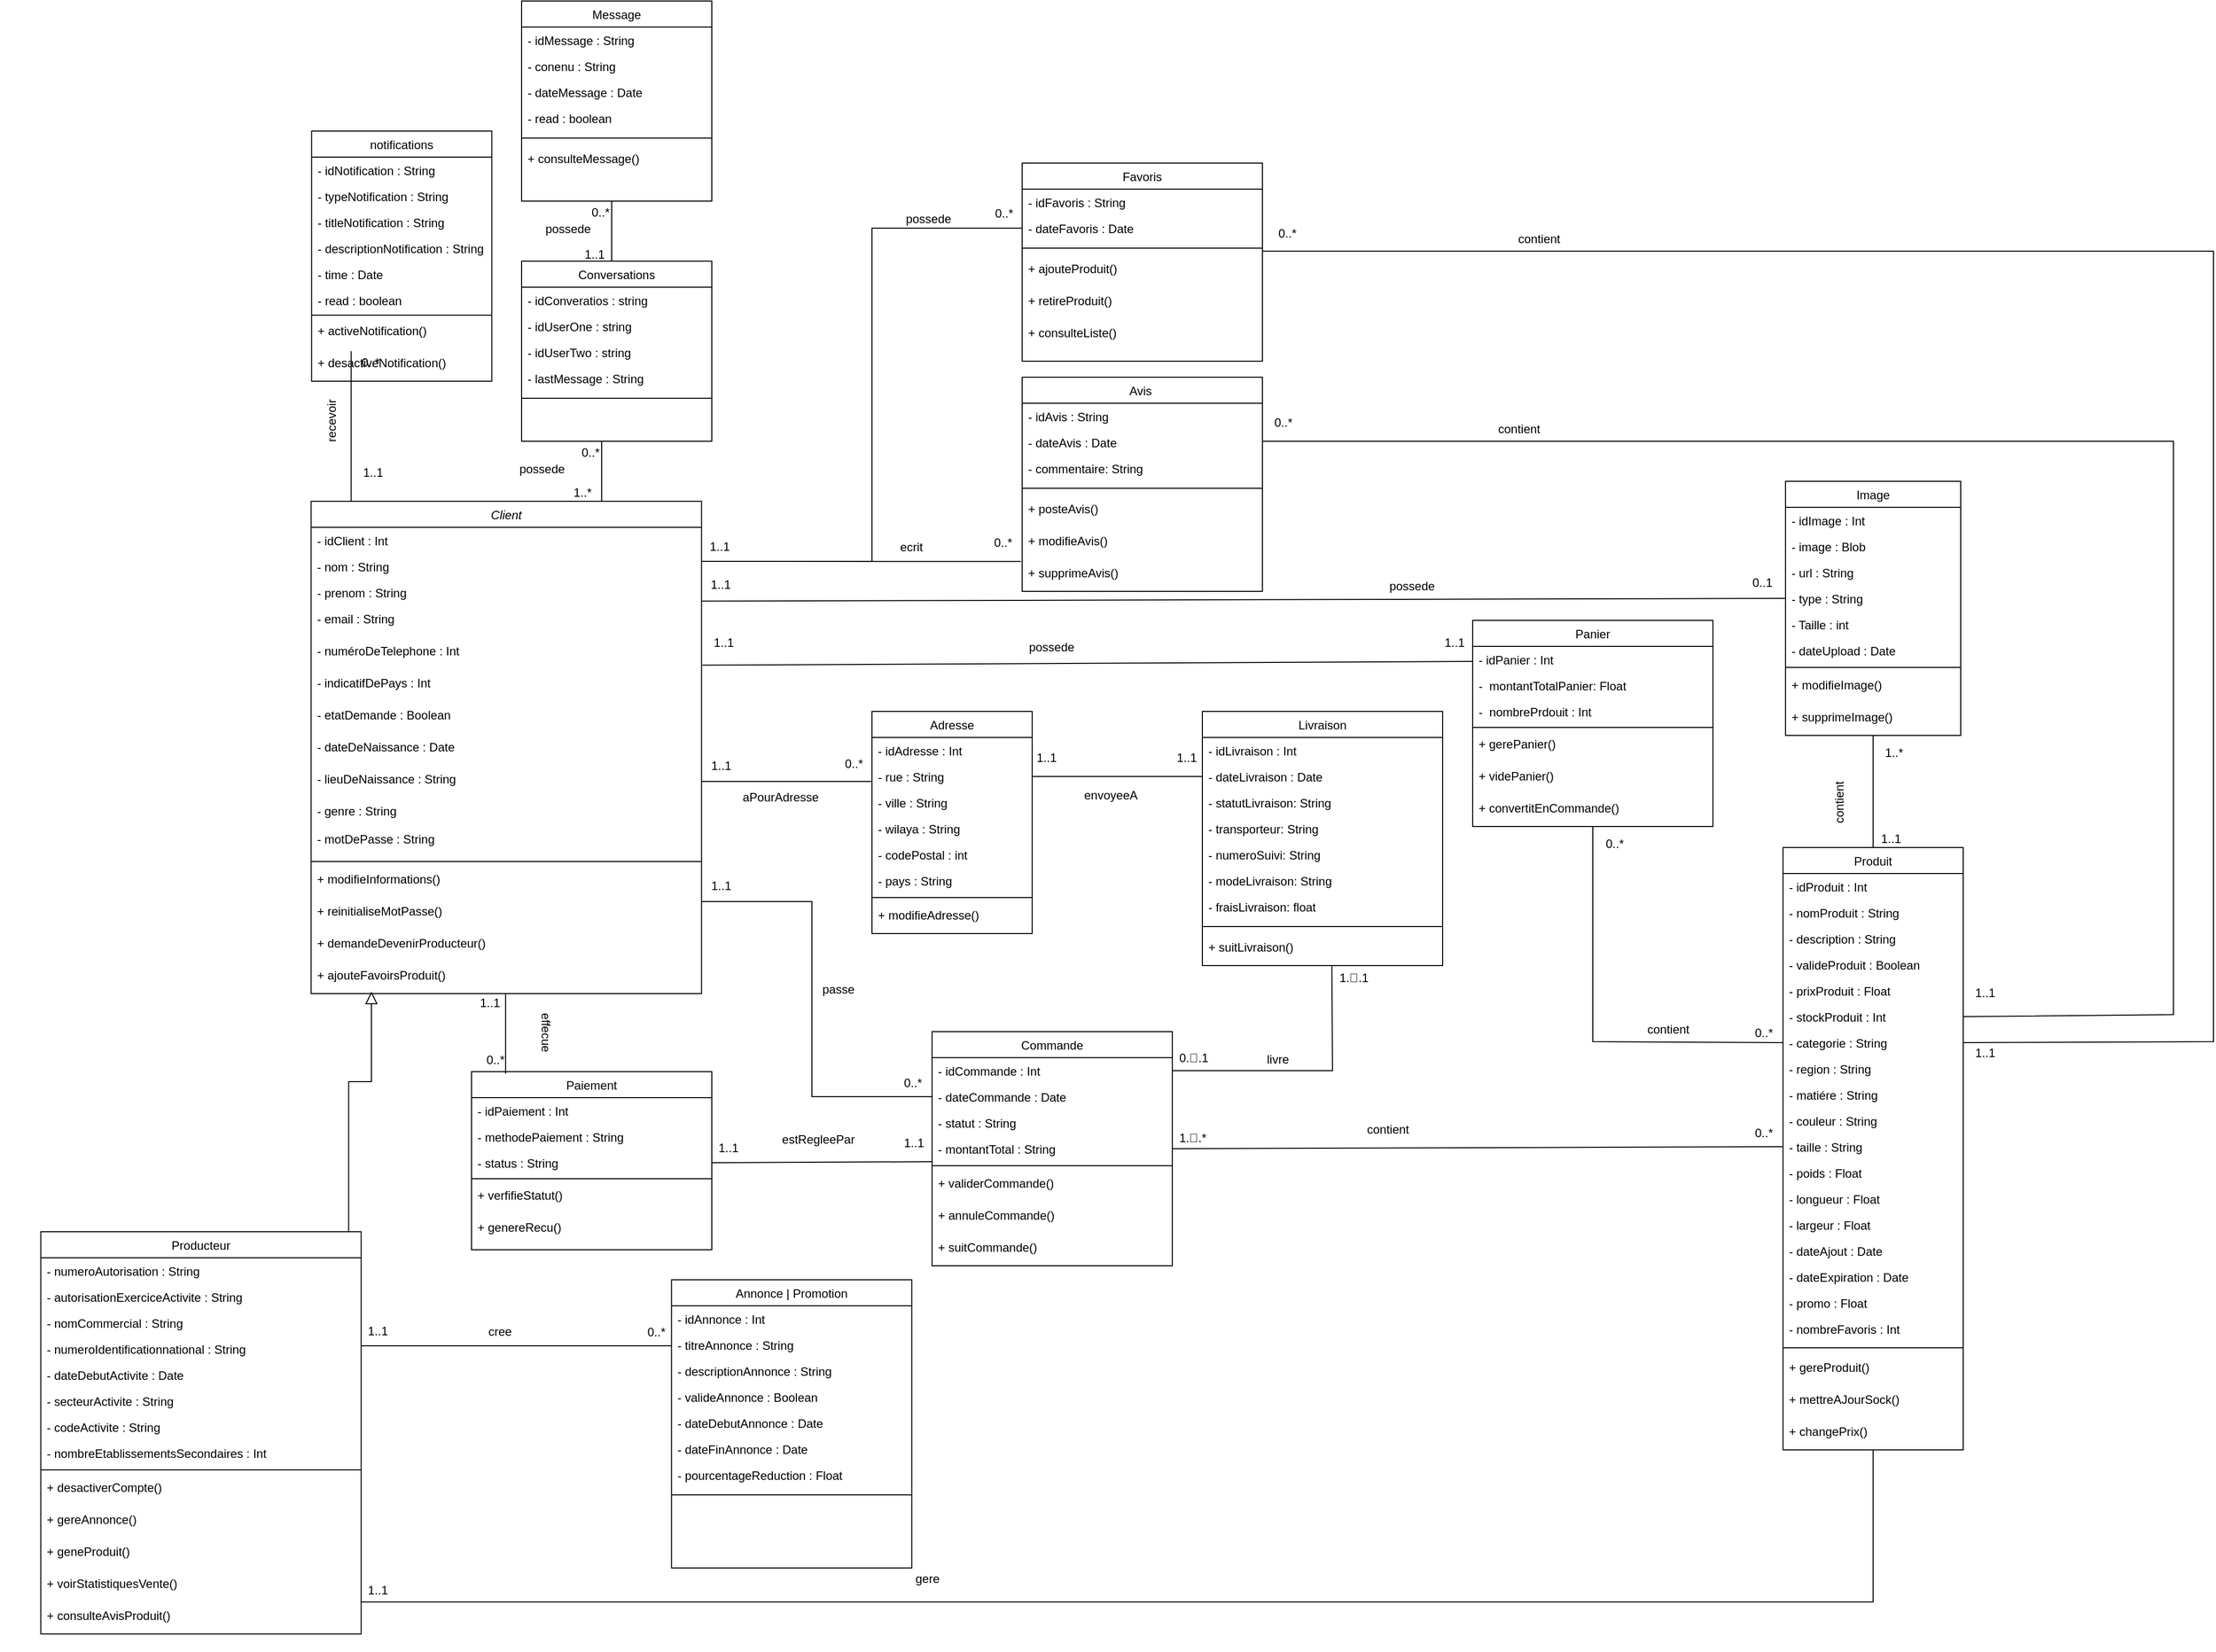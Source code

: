 <mxfile version="26.2.13">
  <diagram id="C5RBs43oDa-KdzZeNtuy" name="Page-1">
    <mxGraphModel dx="1926" dy="1761" grid="1" gridSize="10" guides="1" tooltips="1" connect="1" arrows="1" fold="1" page="1" pageScale="1" pageWidth="827" pageHeight="1169" background="none" math="0" shadow="0">
      <root>
        <mxCell id="WIyWlLk6GJQsqaUBKTNV-0" />
        <mxCell id="WIyWlLk6GJQsqaUBKTNV-1" parent="WIyWlLk6GJQsqaUBKTNV-0" />
        <mxCell id="zkfFHV4jXpPFQw0GAbJ--0" value="Client" style="swimlane;fontStyle=2;align=center;verticalAlign=top;childLayout=stackLayout;horizontal=1;startSize=26;horizontalStack=0;resizeParent=1;resizeLast=0;collapsible=1;marginBottom=0;rounded=0;shadow=0;strokeWidth=1;" parent="WIyWlLk6GJQsqaUBKTNV-1" vertex="1">
          <mxGeometry x="179.75" y="20" width="390" height="492" as="geometry">
            <mxRectangle x="330" y="120" width="160" height="26" as="alternateBounds" />
          </mxGeometry>
        </mxCell>
        <mxCell id="9wLS5twuv-iNK2Lt3VoO-2" value="- idClient : Int " style="text;align=left;verticalAlign=top;spacingLeft=4;spacingRight=4;overflow=hidden;rotatable=0;points=[[0,0.5],[1,0.5]];portConstraint=eastwest;" parent="zkfFHV4jXpPFQw0GAbJ--0" vertex="1">
          <mxGeometry y="26" width="390" height="26" as="geometry" />
        </mxCell>
        <mxCell id="zkfFHV4jXpPFQw0GAbJ--1" value="- nom : String " style="text;align=left;verticalAlign=top;spacingLeft=4;spacingRight=4;overflow=hidden;rotatable=0;points=[[0,0.5],[1,0.5]];portConstraint=eastwest;" parent="zkfFHV4jXpPFQw0GAbJ--0" vertex="1">
          <mxGeometry y="52" width="390" height="26" as="geometry" />
        </mxCell>
        <mxCell id="zkfFHV4jXpPFQw0GAbJ--2" value="- prenom : String" style="text;align=left;verticalAlign=top;spacingLeft=4;spacingRight=4;overflow=hidden;rotatable=0;points=[[0,0.5],[1,0.5]];portConstraint=eastwest;rounded=0;shadow=0;html=0;" parent="zkfFHV4jXpPFQw0GAbJ--0" vertex="1">
          <mxGeometry y="78" width="390" height="26" as="geometry" />
        </mxCell>
        <mxCell id="zkfFHV4jXpPFQw0GAbJ--3" value="- email : String  " style="text;align=left;verticalAlign=top;spacingLeft=4;spacingRight=4;overflow=hidden;rotatable=0;points=[[0,0.5],[1,0.5]];portConstraint=eastwest;rounded=0;shadow=0;html=0;" parent="zkfFHV4jXpPFQw0GAbJ--0" vertex="1">
          <mxGeometry y="104" width="390" height="32" as="geometry" />
        </mxCell>
        <mxCell id="9wLS5twuv-iNK2Lt3VoO-4" value="- numéroDeTelephone : Int  " style="text;align=left;verticalAlign=top;spacingLeft=4;spacingRight=4;overflow=hidden;rotatable=0;points=[[0,0.5],[1,0.5]];portConstraint=eastwest;rounded=0;shadow=0;html=0;" parent="zkfFHV4jXpPFQw0GAbJ--0" vertex="1">
          <mxGeometry y="136" width="390" height="32" as="geometry" />
        </mxCell>
        <mxCell id="9wLS5twuv-iNK2Lt3VoO-20" value="- indicatifDePays : Int  " style="text;align=left;verticalAlign=top;spacingLeft=4;spacingRight=4;overflow=hidden;rotatable=0;points=[[0,0.5],[1,0.5]];portConstraint=eastwest;rounded=0;shadow=0;html=0;" parent="zkfFHV4jXpPFQw0GAbJ--0" vertex="1">
          <mxGeometry y="168" width="390" height="32" as="geometry" />
        </mxCell>
        <mxCell id="UbLcsZpSCO11OfEizOne-2" value="- etatDemande : Boolean  " style="text;align=left;verticalAlign=top;spacingLeft=4;spacingRight=4;overflow=hidden;rotatable=0;points=[[0,0.5],[1,0.5]];portConstraint=eastwest;rounded=0;shadow=0;html=0;" parent="zkfFHV4jXpPFQw0GAbJ--0" vertex="1">
          <mxGeometry y="200" width="390" height="32" as="geometry" />
        </mxCell>
        <mxCell id="9wLS5twuv-iNK2Lt3VoO-5" value="- dateDeNaissance : Date  " style="text;align=left;verticalAlign=top;spacingLeft=4;spacingRight=4;overflow=hidden;rotatable=0;points=[[0,0.5],[1,0.5]];portConstraint=eastwest;rounded=0;shadow=0;html=0;" parent="zkfFHV4jXpPFQw0GAbJ--0" vertex="1">
          <mxGeometry y="232" width="390" height="32" as="geometry" />
        </mxCell>
        <mxCell id="9wLS5twuv-iNK2Lt3VoO-44" value="- lieuDeNaissance : String  " style="text;align=left;verticalAlign=top;spacingLeft=4;spacingRight=4;overflow=hidden;rotatable=0;points=[[0,0.5],[1,0.5]];portConstraint=eastwest;rounded=0;shadow=0;html=0;" parent="zkfFHV4jXpPFQw0GAbJ--0" vertex="1">
          <mxGeometry y="264" width="390" height="32" as="geometry" />
        </mxCell>
        <mxCell id="9wLS5twuv-iNK2Lt3VoO-6" value="- genre : String  " style="text;align=left;verticalAlign=top;spacingLeft=4;spacingRight=4;overflow=hidden;rotatable=0;points=[[0,0.5],[1,0.5]];portConstraint=eastwest;rounded=0;shadow=0;html=0;" parent="zkfFHV4jXpPFQw0GAbJ--0" vertex="1">
          <mxGeometry y="296" width="390" height="28" as="geometry" />
        </mxCell>
        <mxCell id="9wLS5twuv-iNK2Lt3VoO-3" value="- motDePasse : String  " style="text;align=left;verticalAlign=top;spacingLeft=4;spacingRight=4;overflow=hidden;rotatable=0;points=[[0,0.5],[1,0.5]];portConstraint=eastwest;rounded=0;shadow=0;html=0;" parent="zkfFHV4jXpPFQw0GAbJ--0" vertex="1">
          <mxGeometry y="324" width="390" height="32" as="geometry" />
        </mxCell>
        <mxCell id="zkfFHV4jXpPFQw0GAbJ--4" value="" style="line;html=1;strokeWidth=1;align=left;verticalAlign=middle;spacingTop=-1;spacingLeft=3;spacingRight=3;rotatable=0;labelPosition=right;points=[];portConstraint=eastwest;" parent="zkfFHV4jXpPFQw0GAbJ--0" vertex="1">
          <mxGeometry y="356" width="390" height="8" as="geometry" />
        </mxCell>
        <mxCell id="tgyspkfBarSyZiZ935ce-136" value="+ modifieInformations() " style="text;align=left;verticalAlign=top;spacingLeft=4;spacingRight=4;overflow=hidden;rotatable=0;points=[[0,0.5],[1,0.5]];portConstraint=eastwest;rounded=0;shadow=0;html=0;" parent="zkfFHV4jXpPFQw0GAbJ--0" vertex="1">
          <mxGeometry y="364" width="390" height="32" as="geometry" />
        </mxCell>
        <mxCell id="tgyspkfBarSyZiZ935ce-137" value="+ reinitialiseMotPasse() " style="text;align=left;verticalAlign=top;spacingLeft=4;spacingRight=4;overflow=hidden;rotatable=0;points=[[0,0.5],[1,0.5]];portConstraint=eastwest;rounded=0;shadow=0;html=0;" parent="zkfFHV4jXpPFQw0GAbJ--0" vertex="1">
          <mxGeometry y="396" width="390" height="32" as="geometry" />
        </mxCell>
        <mxCell id="tgyspkfBarSyZiZ935ce-138" value="+ demandeDevenirProducteur() " style="text;align=left;verticalAlign=top;spacingLeft=4;spacingRight=4;overflow=hidden;rotatable=0;points=[[0,0.5],[1,0.5]];portConstraint=eastwest;rounded=0;shadow=0;html=0;" parent="zkfFHV4jXpPFQw0GAbJ--0" vertex="1">
          <mxGeometry y="428" width="390" height="32" as="geometry" />
        </mxCell>
        <mxCell id="tgyspkfBarSyZiZ935ce-150" value="+ ajouteFavoirsProduit() " style="text;align=left;verticalAlign=top;spacingLeft=4;spacingRight=4;overflow=hidden;rotatable=0;points=[[0,0.5],[1,0.5]];portConstraint=eastwest;rounded=0;shadow=0;html=0;" parent="zkfFHV4jXpPFQw0GAbJ--0" vertex="1">
          <mxGeometry y="460" width="390" height="32" as="geometry" />
        </mxCell>
        <mxCell id="9wLS5twuv-iNK2Lt3VoO-19" value="" style="endArrow=block;endSize=10;endFill=0;shadow=0;strokeWidth=1;rounded=0;curved=0;edgeStyle=elbowEdgeStyle;elbow=vertical;exitX=0.961;exitY=0.001;exitDx=0;exitDy=0;exitPerimeter=0;" parent="WIyWlLk6GJQsqaUBKTNV-1" source="zkfFHV4jXpPFQw0GAbJ--6" edge="1">
          <mxGeometry width="160" relative="1" as="geometry">
            <mxPoint x="110" y="530" as="sourcePoint" />
            <mxPoint x="240" y="510" as="targetPoint" />
            <Array as="points">
              <mxPoint x="240" y="600" />
            </Array>
          </mxGeometry>
        </mxCell>
        <mxCell id="NVaVdrMHyQNdj46e1l8W-30" value="Commande" style="swimlane;fontStyle=0;align=center;verticalAlign=top;childLayout=stackLayout;horizontal=1;startSize=26;horizontalStack=0;resizeParent=1;resizeLast=0;collapsible=1;marginBottom=0;rounded=0;shadow=0;strokeWidth=1;" parent="WIyWlLk6GJQsqaUBKTNV-1" vertex="1">
          <mxGeometry x="800" y="550" width="240" height="234" as="geometry">
            <mxRectangle x="656.85" y="120" width="160" height="26" as="alternateBounds" />
          </mxGeometry>
        </mxCell>
        <mxCell id="NVaVdrMHyQNdj46e1l8W-31" value="- idCommande : Int" style="text;align=left;verticalAlign=top;spacingLeft=4;spacingRight=4;overflow=hidden;rotatable=0;points=[[0,0.5],[1,0.5]];portConstraint=eastwest;" parent="NVaVdrMHyQNdj46e1l8W-30" vertex="1">
          <mxGeometry y="26" width="240" height="26" as="geometry" />
        </mxCell>
        <mxCell id="NVaVdrMHyQNdj46e1l8W-32" value="- dateCommande : Date" style="text;align=left;verticalAlign=top;spacingLeft=4;spacingRight=4;overflow=hidden;rotatable=0;points=[[0,0.5],[1,0.5]];portConstraint=eastwest;" parent="NVaVdrMHyQNdj46e1l8W-30" vertex="1">
          <mxGeometry y="52" width="240" height="26" as="geometry" />
        </mxCell>
        <mxCell id="NVaVdrMHyQNdj46e1l8W-33" value="- statut : String" style="text;align=left;verticalAlign=top;spacingLeft=4;spacingRight=4;overflow=hidden;rotatable=0;points=[[0,0.5],[1,0.5]];portConstraint=eastwest;rounded=0;shadow=0;html=0;" parent="NVaVdrMHyQNdj46e1l8W-30" vertex="1">
          <mxGeometry y="78" width="240" height="26" as="geometry" />
        </mxCell>
        <mxCell id="NVaVdrMHyQNdj46e1l8W-34" value="- montantTotal : String" style="text;align=left;verticalAlign=top;spacingLeft=4;spacingRight=4;overflow=hidden;rotatable=0;points=[[0,0.5],[1,0.5]];portConstraint=eastwest;rounded=0;shadow=0;html=0;" parent="NVaVdrMHyQNdj46e1l8W-30" vertex="1">
          <mxGeometry y="104" width="240" height="26" as="geometry" />
        </mxCell>
        <mxCell id="NVaVdrMHyQNdj46e1l8W-37" value="" style="line;html=1;strokeWidth=1;align=left;verticalAlign=middle;spacingTop=-1;spacingLeft=3;spacingRight=3;rotatable=0;labelPosition=right;points=[];portConstraint=eastwest;" parent="NVaVdrMHyQNdj46e1l8W-30" vertex="1">
          <mxGeometry y="130" width="240" height="8" as="geometry" />
        </mxCell>
        <mxCell id="W42loaGBSouHeKlRO4jQ-40" value="+ validerCommande() " style="text;align=left;verticalAlign=top;spacingLeft=4;spacingRight=4;overflow=hidden;rotatable=0;points=[[0,0.5],[1,0.5]];portConstraint=eastwest;rounded=0;shadow=0;html=0;" parent="NVaVdrMHyQNdj46e1l8W-30" vertex="1">
          <mxGeometry y="138" width="240" height="32" as="geometry" />
        </mxCell>
        <mxCell id="tgyspkfBarSyZiZ935ce-139" value="+ annuleCommande() " style="text;align=left;verticalAlign=top;spacingLeft=4;spacingRight=4;overflow=hidden;rotatable=0;points=[[0,0.5],[1,0.5]];portConstraint=eastwest;rounded=0;shadow=0;html=0;" parent="NVaVdrMHyQNdj46e1l8W-30" vertex="1">
          <mxGeometry y="170" width="240" height="32" as="geometry" />
        </mxCell>
        <mxCell id="tgyspkfBarSyZiZ935ce-140" value="+ suitCommande() " style="text;align=left;verticalAlign=top;spacingLeft=4;spacingRight=4;overflow=hidden;rotatable=0;points=[[0,0.5],[1,0.5]];portConstraint=eastwest;rounded=0;shadow=0;html=0;" parent="NVaVdrMHyQNdj46e1l8W-30" vertex="1">
          <mxGeometry y="202" width="240" height="32" as="geometry" />
        </mxCell>
        <mxCell id="6EnRgImFCj0YymeNKudh-9" value="Panier" style="swimlane;fontStyle=0;align=center;verticalAlign=top;childLayout=stackLayout;horizontal=1;startSize=26;horizontalStack=0;resizeParent=1;resizeLast=0;collapsible=1;marginBottom=0;rounded=0;shadow=0;strokeWidth=1;" parent="WIyWlLk6GJQsqaUBKTNV-1" vertex="1">
          <mxGeometry x="1340" y="139" width="240" height="206" as="geometry">
            <mxRectangle x="656.85" y="120" width="160" height="26" as="alternateBounds" />
          </mxGeometry>
        </mxCell>
        <mxCell id="tgyspkfBarSyZiZ935ce-119" value="- idPanier : Int" style="text;align=left;verticalAlign=top;spacingLeft=4;spacingRight=4;overflow=hidden;rotatable=0;points=[[0,0.5],[1,0.5]];portConstraint=eastwest;" parent="6EnRgImFCj0YymeNKudh-9" vertex="1">
          <mxGeometry y="26" width="240" height="26" as="geometry" />
        </mxCell>
        <mxCell id="tgyspkfBarSyZiZ935ce-120" value="-  montantTotalPanier: Float" style="text;align=left;verticalAlign=top;spacingLeft=4;spacingRight=4;overflow=hidden;rotatable=0;points=[[0,0.5],[1,0.5]];portConstraint=eastwest;" parent="6EnRgImFCj0YymeNKudh-9" vertex="1">
          <mxGeometry y="52" width="240" height="26" as="geometry" />
        </mxCell>
        <mxCell id="tgyspkfBarSyZiZ935ce-121" value="-  nombrePrdouit : Int" style="text;align=left;verticalAlign=top;spacingLeft=4;spacingRight=4;overflow=hidden;rotatable=0;points=[[0,0.5],[1,0.5]];portConstraint=eastwest;" parent="6EnRgImFCj0YymeNKudh-9" vertex="1">
          <mxGeometry y="78" width="240" height="26" as="geometry" />
        </mxCell>
        <mxCell id="6EnRgImFCj0YymeNKudh-15" value="" style="line;html=1;strokeWidth=1;align=left;verticalAlign=middle;spacingTop=-1;spacingLeft=3;spacingRight=3;rotatable=0;labelPosition=right;points=[];portConstraint=eastwest;" parent="6EnRgImFCj0YymeNKudh-9" vertex="1">
          <mxGeometry y="104" width="240" height="6" as="geometry" />
        </mxCell>
        <mxCell id="tgyspkfBarSyZiZ935ce-142" value="+ gerePanier() " style="text;align=left;verticalAlign=top;spacingLeft=4;spacingRight=4;overflow=hidden;rotatable=0;points=[[0,0.5],[1,0.5]];portConstraint=eastwest;rounded=0;shadow=0;html=0;" parent="6EnRgImFCj0YymeNKudh-9" vertex="1">
          <mxGeometry y="110" width="240" height="32" as="geometry" />
        </mxCell>
        <mxCell id="W42loaGBSouHeKlRO4jQ-67" value="+ videPanier() " style="text;align=left;verticalAlign=top;spacingLeft=4;spacingRight=4;overflow=hidden;rotatable=0;points=[[0,0.5],[1,0.5]];portConstraint=eastwest;rounded=0;shadow=0;html=0;" parent="6EnRgImFCj0YymeNKudh-9" vertex="1">
          <mxGeometry y="142" width="240" height="32" as="geometry" />
        </mxCell>
        <mxCell id="W42loaGBSouHeKlRO4jQ-68" value="+ convertitEnCommande() " style="text;align=left;verticalAlign=top;spacingLeft=4;spacingRight=4;overflow=hidden;rotatable=0;points=[[0,0.5],[1,0.5]];portConstraint=eastwest;rounded=0;shadow=0;html=0;" parent="6EnRgImFCj0YymeNKudh-9" vertex="1">
          <mxGeometry y="174" width="240" height="32" as="geometry" />
        </mxCell>
        <mxCell id="zkfFHV4jXpPFQw0GAbJ--6" value="Producteur" style="swimlane;fontStyle=0;align=center;verticalAlign=top;childLayout=stackLayout;horizontal=1;startSize=26;horizontalStack=0;resizeParent=1;resizeLast=0;collapsible=1;marginBottom=0;rounded=0;shadow=0;strokeWidth=1;" parent="WIyWlLk6GJQsqaUBKTNV-1" vertex="1">
          <mxGeometry x="-90.25" y="750" width="320" height="402" as="geometry">
            <mxRectangle x="130" y="380" width="160" height="26" as="alternateBounds" />
          </mxGeometry>
        </mxCell>
        <mxCell id="9wLS5twuv-iNK2Lt3VoO-50" value="- numeroAutorisation : String" style="text;align=left;verticalAlign=top;spacingLeft=4;spacingRight=4;overflow=hidden;rotatable=0;points=[[0,0.5],[1,0.5]];portConstraint=eastwest;" parent="zkfFHV4jXpPFQw0GAbJ--6" vertex="1">
          <mxGeometry y="26" width="320" height="26" as="geometry" />
        </mxCell>
        <mxCell id="9wLS5twuv-iNK2Lt3VoO-49" value="- autorisationExerciceActivite : String" style="text;align=left;verticalAlign=top;spacingLeft=4;spacingRight=4;overflow=hidden;rotatable=0;points=[[0,0.5],[1,0.5]];portConstraint=eastwest;" parent="zkfFHV4jXpPFQw0GAbJ--6" vertex="1">
          <mxGeometry y="52" width="320" height="26" as="geometry" />
        </mxCell>
        <mxCell id="zkfFHV4jXpPFQw0GAbJ--7" value="- nomCommercial : String" style="text;align=left;verticalAlign=top;spacingLeft=4;spacingRight=4;overflow=hidden;rotatable=0;points=[[0,0.5],[1,0.5]];portConstraint=eastwest;" parent="zkfFHV4jXpPFQw0GAbJ--6" vertex="1">
          <mxGeometry y="78" width="320" height="26" as="geometry" />
        </mxCell>
        <mxCell id="9wLS5twuv-iNK2Lt3VoO-48" value="- numeroIdentificationnational : String" style="text;align=left;verticalAlign=top;spacingLeft=4;spacingRight=4;overflow=hidden;rotatable=0;points=[[0,0.5],[1,0.5]];portConstraint=eastwest;" parent="zkfFHV4jXpPFQw0GAbJ--6" vertex="1">
          <mxGeometry y="104" width="320" height="26" as="geometry" />
        </mxCell>
        <mxCell id="zkfFHV4jXpPFQw0GAbJ--8" value="- dateDebutActivite : Date" style="text;align=left;verticalAlign=top;spacingLeft=4;spacingRight=4;overflow=hidden;rotatable=0;points=[[0,0.5],[1,0.5]];portConstraint=eastwest;rounded=0;shadow=0;html=0;" parent="zkfFHV4jXpPFQw0GAbJ--6" vertex="1">
          <mxGeometry y="130" width="320" height="26" as="geometry" />
        </mxCell>
        <mxCell id="9wLS5twuv-iNK2Lt3VoO-46" value="- secteurActivite : String" style="text;align=left;verticalAlign=top;spacingLeft=4;spacingRight=4;overflow=hidden;rotatable=0;points=[[0,0.5],[1,0.5]];portConstraint=eastwest;rounded=0;shadow=0;html=0;" parent="zkfFHV4jXpPFQw0GAbJ--6" vertex="1">
          <mxGeometry y="156" width="320" height="26" as="geometry" />
        </mxCell>
        <mxCell id="9wLS5twuv-iNK2Lt3VoO-47" value="- codeActivite : String" style="text;align=left;verticalAlign=top;spacingLeft=4;spacingRight=4;overflow=hidden;rotatable=0;points=[[0,0.5],[1,0.5]];portConstraint=eastwest;rounded=0;shadow=0;html=0;" parent="zkfFHV4jXpPFQw0GAbJ--6" vertex="1">
          <mxGeometry y="182" width="320" height="26" as="geometry" />
        </mxCell>
        <mxCell id="9wLS5twuv-iNK2Lt3VoO-45" value="- nombreEtablissementsSecondaires : Int" style="text;align=left;verticalAlign=top;spacingLeft=4;spacingRight=4;overflow=hidden;rotatable=0;points=[[0,0.5],[1,0.5]];portConstraint=eastwest;rounded=0;shadow=0;html=0;" parent="zkfFHV4jXpPFQw0GAbJ--6" vertex="1">
          <mxGeometry y="208" width="320" height="26" as="geometry" />
        </mxCell>
        <mxCell id="zkfFHV4jXpPFQw0GAbJ--9" value="" style="line;html=1;strokeWidth=1;align=left;verticalAlign=middle;spacingTop=-1;spacingLeft=3;spacingRight=3;rotatable=0;labelPosition=right;points=[];portConstraint=eastwest;" parent="zkfFHV4jXpPFQw0GAbJ--6" vertex="1">
          <mxGeometry y="234" width="320" height="8" as="geometry" />
        </mxCell>
        <mxCell id="W42loaGBSouHeKlRO4jQ-51" value="+ desactiverCompte() " style="text;align=left;verticalAlign=top;spacingLeft=4;spacingRight=4;overflow=hidden;rotatable=0;points=[[0,0.5],[1,0.5]];portConstraint=eastwest;rounded=0;shadow=0;html=0;" parent="zkfFHV4jXpPFQw0GAbJ--6" vertex="1">
          <mxGeometry y="242" width="320" height="32" as="geometry" />
        </mxCell>
        <mxCell id="tgyspkfBarSyZiZ935ce-148" value="+ gereAnnonce() " style="text;align=left;verticalAlign=top;spacingLeft=4;spacingRight=4;overflow=hidden;rotatable=0;points=[[0,0.5],[1,0.5]];portConstraint=eastwest;rounded=0;shadow=0;html=0;" parent="zkfFHV4jXpPFQw0GAbJ--6" vertex="1">
          <mxGeometry y="274" width="320" height="32" as="geometry" />
        </mxCell>
        <mxCell id="tgyspkfBarSyZiZ935ce-149" value="+ geneProduit() " style="text;align=left;verticalAlign=top;spacingLeft=4;spacingRight=4;overflow=hidden;rotatable=0;points=[[0,0.5],[1,0.5]];portConstraint=eastwest;rounded=0;shadow=0;html=0;" parent="zkfFHV4jXpPFQw0GAbJ--6" vertex="1">
          <mxGeometry y="306" width="320" height="32" as="geometry" />
        </mxCell>
        <mxCell id="W42loaGBSouHeKlRO4jQ-52" value="+ voirStatistiquesVente() " style="text;align=left;verticalAlign=top;spacingLeft=4;spacingRight=4;overflow=hidden;rotatable=0;points=[[0,0.5],[1,0.5]];portConstraint=eastwest;rounded=0;shadow=0;html=0;" parent="zkfFHV4jXpPFQw0GAbJ--6" vertex="1">
          <mxGeometry y="338" width="320" height="32" as="geometry" />
        </mxCell>
        <mxCell id="W42loaGBSouHeKlRO4jQ-53" value="+ consulteAvisProduit() " style="text;align=left;verticalAlign=top;spacingLeft=4;spacingRight=4;overflow=hidden;rotatable=0;points=[[0,0.5],[1,0.5]];portConstraint=eastwest;rounded=0;shadow=0;html=0;" parent="zkfFHV4jXpPFQw0GAbJ--6" vertex="1">
          <mxGeometry y="370" width="320" height="32" as="geometry" />
        </mxCell>
        <mxCell id="9wLS5twuv-iNK2Lt3VoO-21" value="Adresse" style="swimlane;fontStyle=0;align=center;verticalAlign=top;childLayout=stackLayout;horizontal=1;startSize=26;horizontalStack=0;resizeParent=1;resizeLast=0;collapsible=1;marginBottom=0;rounded=0;shadow=0;strokeWidth=1;" parent="WIyWlLk6GJQsqaUBKTNV-1" vertex="1">
          <mxGeometry x="740" y="230" width="160" height="222" as="geometry">
            <mxRectangle x="-10" y="120" width="160" height="26" as="alternateBounds" />
          </mxGeometry>
        </mxCell>
        <mxCell id="9wLS5twuv-iNK2Lt3VoO-43" value="- idAdresse : Int" style="text;align=left;verticalAlign=top;spacingLeft=4;spacingRight=4;overflow=hidden;rotatable=0;points=[[0,0.5],[1,0.5]];portConstraint=eastwest;" parent="9wLS5twuv-iNK2Lt3VoO-21" vertex="1">
          <mxGeometry y="26" width="160" height="26" as="geometry" />
        </mxCell>
        <mxCell id="9wLS5twuv-iNK2Lt3VoO-22" value="- rue : String" style="text;align=left;verticalAlign=top;spacingLeft=4;spacingRight=4;overflow=hidden;rotatable=0;points=[[0,0.5],[1,0.5]];portConstraint=eastwest;" parent="9wLS5twuv-iNK2Lt3VoO-21" vertex="1">
          <mxGeometry y="52" width="160" height="26" as="geometry" />
        </mxCell>
        <mxCell id="9wLS5twuv-iNK2Lt3VoO-24" value="- ville : String" style="text;align=left;verticalAlign=top;spacingLeft=4;spacingRight=4;overflow=hidden;rotatable=0;points=[[0,0.5],[1,0.5]];portConstraint=eastwest;" parent="9wLS5twuv-iNK2Lt3VoO-21" vertex="1">
          <mxGeometry y="78" width="160" height="26" as="geometry" />
        </mxCell>
        <mxCell id="9wLS5twuv-iNK2Lt3VoO-51" value="- wilaya : String" style="text;align=left;verticalAlign=top;spacingLeft=4;spacingRight=4;overflow=hidden;rotatable=0;points=[[0,0.5],[1,0.5]];portConstraint=eastwest;" parent="9wLS5twuv-iNK2Lt3VoO-21" vertex="1">
          <mxGeometry y="104" width="160" height="26" as="geometry" />
        </mxCell>
        <mxCell id="9wLS5twuv-iNK2Lt3VoO-25" value="- codePostal : int" style="text;align=left;verticalAlign=top;spacingLeft=4;spacingRight=4;overflow=hidden;rotatable=0;points=[[0,0.5],[1,0.5]];portConstraint=eastwest;rounded=0;shadow=0;html=0;" parent="9wLS5twuv-iNK2Lt3VoO-21" vertex="1">
          <mxGeometry y="130" width="160" height="26" as="geometry" />
        </mxCell>
        <mxCell id="9wLS5twuv-iNK2Lt3VoO-26" value="- pays : String" style="text;align=left;verticalAlign=top;spacingLeft=4;spacingRight=4;overflow=hidden;rotatable=0;points=[[0,0.5],[1,0.5]];portConstraint=eastwest;rounded=0;shadow=0;html=0;" parent="9wLS5twuv-iNK2Lt3VoO-21" vertex="1">
          <mxGeometry y="156" width="160" height="26" as="geometry" />
        </mxCell>
        <mxCell id="9wLS5twuv-iNK2Lt3VoO-29" value="" style="line;html=1;strokeWidth=1;align=left;verticalAlign=middle;spacingTop=-1;spacingLeft=3;spacingRight=3;rotatable=0;labelPosition=right;points=[];portConstraint=eastwest;" parent="9wLS5twuv-iNK2Lt3VoO-21" vertex="1">
          <mxGeometry y="182" width="160" height="8" as="geometry" />
        </mxCell>
        <mxCell id="tgyspkfBarSyZiZ935ce-151" value="+ modifieAdresse() " style="text;align=left;verticalAlign=top;spacingLeft=4;spacingRight=4;overflow=hidden;rotatable=0;points=[[0,0.5],[1,0.5]];portConstraint=eastwest;rounded=0;shadow=0;html=0;" parent="9wLS5twuv-iNK2Lt3VoO-21" vertex="1">
          <mxGeometry y="190" width="160" height="32" as="geometry" />
        </mxCell>
        <mxCell id="6EnRgImFCj0YymeNKudh-16" value="Message" style="swimlane;fontStyle=0;align=center;verticalAlign=top;childLayout=stackLayout;horizontal=1;startSize=26;horizontalStack=0;resizeParent=1;resizeLast=0;collapsible=1;marginBottom=0;rounded=0;shadow=0;strokeWidth=1;points=[[0,0,0,0,0],[0,0.25,0,0,0],[0,0.5,0,0,0],[0,0.75,0,0,0],[0,1,0,0,0],[0.25,0,0,0,0],[0.25,1,0,0,0],[0.48,0.53,0,0,0],[0.5,0,0,0,0],[0.5,1,0,0,0],[0.75,0,0,0,0],[0.75,1,0,0,0],[1,0,0,0,0],[1,0.25,0,0,0],[1,0.75,0,0,0],[1,1,0,0,0]];" parent="WIyWlLk6GJQsqaUBKTNV-1" vertex="1">
          <mxGeometry x="390" y="-480" width="190" height="200" as="geometry">
            <mxRectangle x="656.85" y="120" width="160" height="26" as="alternateBounds" />
          </mxGeometry>
        </mxCell>
        <mxCell id="CRB4ilQ89H1KOLLKNg9r-0" value="- idMessage : String " style="text;align=left;verticalAlign=top;spacingLeft=4;spacingRight=4;overflow=hidden;rotatable=0;points=[[0,0.5],[1,0.5]];portConstraint=eastwest;" parent="6EnRgImFCj0YymeNKudh-16" vertex="1">
          <mxGeometry y="26" width="190" height="26" as="geometry" />
        </mxCell>
        <mxCell id="CRB4ilQ89H1KOLLKNg9r-1" value="- conenu : String " style="text;align=left;verticalAlign=top;spacingLeft=4;spacingRight=4;overflow=hidden;rotatable=0;points=[[0,0.5],[1,0.5]];portConstraint=eastwest;" parent="6EnRgImFCj0YymeNKudh-16" vertex="1">
          <mxGeometry y="52" width="190" height="26" as="geometry" />
        </mxCell>
        <mxCell id="CRB4ilQ89H1KOLLKNg9r-2" value="- dateMessage : Date " style="text;align=left;verticalAlign=top;spacingLeft=4;spacingRight=4;overflow=hidden;rotatable=0;points=[[0,0.5],[1,0.5]];portConstraint=eastwest;" parent="6EnRgImFCj0YymeNKudh-16" vertex="1">
          <mxGeometry y="78" width="190" height="26" as="geometry" />
        </mxCell>
        <mxCell id="iwTBFxkDSNUsSKz0ubEe-9" value="- read : boolean " style="text;align=left;verticalAlign=top;spacingLeft=4;spacingRight=4;overflow=hidden;rotatable=0;points=[[0,0.5],[1,0.5]];portConstraint=eastwest;" vertex="1" parent="6EnRgImFCj0YymeNKudh-16">
          <mxGeometry y="104" width="190" height="26" as="geometry" />
        </mxCell>
        <mxCell id="6EnRgImFCj0YymeNKudh-17" value="" style="line;html=1;strokeWidth=1;align=left;verticalAlign=middle;spacingTop=-1;spacingLeft=3;spacingRight=3;rotatable=0;labelPosition=right;points=[];portConstraint=eastwest;" parent="6EnRgImFCj0YymeNKudh-16" vertex="1">
          <mxGeometry y="130" width="190" height="14" as="geometry" />
        </mxCell>
        <mxCell id="tgyspkfBarSyZiZ935ce-147" value="+ consulteMessage() " style="text;align=left;verticalAlign=top;spacingLeft=4;spacingRight=4;overflow=hidden;rotatable=0;points=[[0,0.5],[1,0.5]];portConstraint=eastwest;rounded=0;shadow=0;html=0;" parent="6EnRgImFCj0YymeNKudh-16" vertex="1">
          <mxGeometry y="144" width="190" height="32" as="geometry" />
        </mxCell>
        <mxCell id="l52ELVpmuBvx_yycrdZl-18" value="notifications" style="swimlane;fontStyle=0;align=center;verticalAlign=top;childLayout=stackLayout;horizontal=1;startSize=26;horizontalStack=0;resizeParent=1;resizeLast=0;collapsible=1;marginBottom=0;rounded=0;shadow=0;strokeWidth=1;" parent="WIyWlLk6GJQsqaUBKTNV-1" vertex="1">
          <mxGeometry x="180.25" y="-350" width="180" height="250" as="geometry">
            <mxRectangle x="656.85" y="120" width="160" height="26" as="alternateBounds" />
          </mxGeometry>
        </mxCell>
        <mxCell id="l52ELVpmuBvx_yycrdZl-56" value="- idNotification : String" style="text;align=left;verticalAlign=top;spacingLeft=4;spacingRight=4;overflow=hidden;rotatable=0;points=[[0,0.5],[1,0.5]];portConstraint=eastwest;" parent="l52ELVpmuBvx_yycrdZl-18" vertex="1">
          <mxGeometry y="26" width="180" height="26" as="geometry" />
        </mxCell>
        <mxCell id="l52ELVpmuBvx_yycrdZl-57" value="- typeNotification : String" style="text;align=left;verticalAlign=top;spacingLeft=4;spacingRight=4;overflow=hidden;rotatable=0;points=[[0,0.5],[1,0.5]];portConstraint=eastwest;" parent="l52ELVpmuBvx_yycrdZl-18" vertex="1">
          <mxGeometry y="52" width="180" height="26" as="geometry" />
        </mxCell>
        <mxCell id="l52ELVpmuBvx_yycrdZl-58" value="- titleNotification : String" style="text;align=left;verticalAlign=top;spacingLeft=4;spacingRight=4;overflow=hidden;rotatable=0;points=[[0,0.5],[1,0.5]];portConstraint=eastwest;" parent="l52ELVpmuBvx_yycrdZl-18" vertex="1">
          <mxGeometry y="78" width="180" height="26" as="geometry" />
        </mxCell>
        <mxCell id="l52ELVpmuBvx_yycrdZl-59" value="- descriptionNotification : String" style="text;align=left;verticalAlign=top;spacingLeft=4;spacingRight=4;overflow=hidden;rotatable=0;points=[[0,0.5],[1,0.5]];portConstraint=eastwest;" parent="l52ELVpmuBvx_yycrdZl-18" vertex="1">
          <mxGeometry y="104" width="180" height="26" as="geometry" />
        </mxCell>
        <mxCell id="iwTBFxkDSNUsSKz0ubEe-15" value="- time : Date" style="text;align=left;verticalAlign=top;spacingLeft=4;spacingRight=4;overflow=hidden;rotatable=0;points=[[0,0.5],[1,0.5]];portConstraint=eastwest;" vertex="1" parent="l52ELVpmuBvx_yycrdZl-18">
          <mxGeometry y="130" width="180" height="26" as="geometry" />
        </mxCell>
        <mxCell id="iwTBFxkDSNUsSKz0ubEe-14" value="- read : boolean" style="text;align=left;verticalAlign=top;spacingLeft=4;spacingRight=4;overflow=hidden;rotatable=0;points=[[0,0.5],[1,0.5]];portConstraint=eastwest;" vertex="1" parent="l52ELVpmuBvx_yycrdZl-18">
          <mxGeometry y="156" width="180" height="26" as="geometry" />
        </mxCell>
        <mxCell id="l52ELVpmuBvx_yycrdZl-19" value="" style="line;html=1;strokeWidth=1;align=left;verticalAlign=middle;spacingTop=-1;spacingLeft=3;spacingRight=3;rotatable=0;labelPosition=right;points=[];portConstraint=eastwest;" parent="l52ELVpmuBvx_yycrdZl-18" vertex="1">
          <mxGeometry y="182" width="180" height="4" as="geometry" />
        </mxCell>
        <mxCell id="tgyspkfBarSyZiZ935ce-144" value="+ activeNotification() " style="text;align=left;verticalAlign=top;spacingLeft=4;spacingRight=4;overflow=hidden;rotatable=0;points=[[0,0.5],[1,0.5]];portConstraint=eastwest;rounded=0;shadow=0;html=0;" parent="l52ELVpmuBvx_yycrdZl-18" vertex="1">
          <mxGeometry y="186" width="180" height="32" as="geometry" />
        </mxCell>
        <mxCell id="tgyspkfBarSyZiZ935ce-146" value="+ desactiveNotification() " style="text;align=left;verticalAlign=top;spacingLeft=4;spacingRight=4;overflow=hidden;rotatable=0;points=[[0,0.5],[1,0.5]];portConstraint=eastwest;rounded=0;shadow=0;html=0;" parent="l52ELVpmuBvx_yycrdZl-18" vertex="1">
          <mxGeometry y="218" width="180" height="32" as="geometry" />
        </mxCell>
        <mxCell id="zkfFHV4jXpPFQw0GAbJ--17" value="Image" style="swimlane;fontStyle=0;align=center;verticalAlign=top;childLayout=stackLayout;horizontal=1;startSize=26;horizontalStack=0;resizeParent=1;resizeLast=0;collapsible=1;marginBottom=0;rounded=0;shadow=0;strokeWidth=1;" parent="WIyWlLk6GJQsqaUBKTNV-1" vertex="1">
          <mxGeometry x="1652.5" width="175" height="254" as="geometry">
            <mxRectangle x="656.85" y="120" width="160" height="26" as="alternateBounds" />
          </mxGeometry>
        </mxCell>
        <mxCell id="zkfFHV4jXpPFQw0GAbJ--18" value="- idImage : Int" style="text;align=left;verticalAlign=top;spacingLeft=4;spacingRight=4;overflow=hidden;rotatable=0;points=[[0,0.5],[1,0.5]];portConstraint=eastwest;" parent="zkfFHV4jXpPFQw0GAbJ--17" vertex="1">
          <mxGeometry y="26" width="175" height="26" as="geometry" />
        </mxCell>
        <mxCell id="9wLS5twuv-iNK2Lt3VoO-9" value="- image : Blob" style="text;align=left;verticalAlign=top;spacingLeft=4;spacingRight=4;overflow=hidden;rotatable=0;points=[[0,0.5],[1,0.5]];portConstraint=eastwest;" parent="zkfFHV4jXpPFQw0GAbJ--17" vertex="1">
          <mxGeometry y="52" width="175" height="26" as="geometry" />
        </mxCell>
        <mxCell id="zkfFHV4jXpPFQw0GAbJ--19" value="- url : String" style="text;align=left;verticalAlign=top;spacingLeft=4;spacingRight=4;overflow=hidden;rotatable=0;points=[[0,0.5],[1,0.5]];portConstraint=eastwest;rounded=0;shadow=0;html=0;" parent="zkfFHV4jXpPFQw0GAbJ--17" vertex="1">
          <mxGeometry y="78" width="175" height="26" as="geometry" />
        </mxCell>
        <mxCell id="zkfFHV4jXpPFQw0GAbJ--20" value="- type : String" style="text;align=left;verticalAlign=top;spacingLeft=4;spacingRight=4;overflow=hidden;rotatable=0;points=[[0,0.5],[1,0.5]];portConstraint=eastwest;rounded=0;shadow=0;html=0;" parent="zkfFHV4jXpPFQw0GAbJ--17" vertex="1">
          <mxGeometry y="104" width="175" height="26" as="geometry" />
        </mxCell>
        <mxCell id="zkfFHV4jXpPFQw0GAbJ--21" value="- Taille : int " style="text;align=left;verticalAlign=top;spacingLeft=4;spacingRight=4;overflow=hidden;rotatable=0;points=[[0,0.5],[1,0.5]];portConstraint=eastwest;rounded=0;shadow=0;html=0;" parent="zkfFHV4jXpPFQw0GAbJ--17" vertex="1">
          <mxGeometry y="130" width="175" height="26" as="geometry" />
        </mxCell>
        <mxCell id="zkfFHV4jXpPFQw0GAbJ--22" value="- dateUpload : Date " style="text;align=left;verticalAlign=top;spacingLeft=4;spacingRight=4;overflow=hidden;rotatable=0;points=[[0,0.5],[1,0.5]];portConstraint=eastwest;rounded=0;shadow=0;html=0;" parent="zkfFHV4jXpPFQw0GAbJ--17" vertex="1">
          <mxGeometry y="156" width="175" height="26" as="geometry" />
        </mxCell>
        <mxCell id="zkfFHV4jXpPFQw0GAbJ--23" value="" style="line;html=1;strokeWidth=1;align=left;verticalAlign=middle;spacingTop=-1;spacingLeft=3;spacingRight=3;rotatable=0;labelPosition=right;points=[];portConstraint=eastwest;" parent="zkfFHV4jXpPFQw0GAbJ--17" vertex="1">
          <mxGeometry y="182" width="175" height="8" as="geometry" />
        </mxCell>
        <mxCell id="tgyspkfBarSyZiZ935ce-141" value="+ modifieImage() " style="text;align=left;verticalAlign=top;spacingLeft=4;spacingRight=4;overflow=hidden;rotatable=0;points=[[0,0.5],[1,0.5]];portConstraint=eastwest;rounded=0;shadow=0;html=0;" parent="zkfFHV4jXpPFQw0GAbJ--17" vertex="1">
          <mxGeometry y="190" width="175" height="32" as="geometry" />
        </mxCell>
        <mxCell id="tgyspkfBarSyZiZ935ce-143" value="+ supprimeImage() " style="text;align=left;verticalAlign=top;spacingLeft=4;spacingRight=4;overflow=hidden;rotatable=0;points=[[0,0.5],[1,0.5]];portConstraint=eastwest;rounded=0;shadow=0;html=0;" parent="zkfFHV4jXpPFQw0GAbJ--17" vertex="1">
          <mxGeometry y="222" width="175" height="32" as="geometry" />
        </mxCell>
        <mxCell id="9wLS5twuv-iNK2Lt3VoO-57" value="Produit" style="swimlane;fontStyle=0;align=center;verticalAlign=top;childLayout=stackLayout;horizontal=1;startSize=26;horizontalStack=0;resizeParent=1;resizeLast=0;collapsible=1;marginBottom=0;rounded=0;shadow=0;strokeWidth=1;" parent="WIyWlLk6GJQsqaUBKTNV-1" vertex="1">
          <mxGeometry x="1650" y="366" width="180" height="602" as="geometry">
            <mxRectangle x="656.85" y="120" width="160" height="26" as="alternateBounds" />
          </mxGeometry>
        </mxCell>
        <mxCell id="9wLS5twuv-iNK2Lt3VoO-66" value="- idProduit : Int" style="text;align=left;verticalAlign=top;spacingLeft=4;spacingRight=4;overflow=hidden;rotatable=0;points=[[0,0.5],[1,0.5]];portConstraint=eastwest;" parent="9wLS5twuv-iNK2Lt3VoO-57" vertex="1">
          <mxGeometry y="26" width="180" height="26" as="geometry" />
        </mxCell>
        <mxCell id="NVaVdrMHyQNdj46e1l8W-7" value="- nomProduit : String" style="text;align=left;verticalAlign=top;spacingLeft=4;spacingRight=4;overflow=hidden;rotatable=0;points=[[0,0.5],[1,0.5]];portConstraint=eastwest;" parent="9wLS5twuv-iNK2Lt3VoO-57" vertex="1">
          <mxGeometry y="52" width="180" height="26" as="geometry" />
        </mxCell>
        <mxCell id="NVaVdrMHyQNdj46e1l8W-11" value="- description : String" style="text;align=left;verticalAlign=top;spacingLeft=4;spacingRight=4;overflow=hidden;rotatable=0;points=[[0,0.5],[1,0.5]];portConstraint=eastwest;" parent="9wLS5twuv-iNK2Lt3VoO-57" vertex="1">
          <mxGeometry y="78" width="180" height="26" as="geometry" />
        </mxCell>
        <mxCell id="UbLcsZpSCO11OfEizOne-0" value="- valideProduit : Boolean" style="text;align=left;verticalAlign=top;spacingLeft=4;spacingRight=4;overflow=hidden;rotatable=0;points=[[0,0.5],[1,0.5]];portConstraint=eastwest;" parent="9wLS5twuv-iNK2Lt3VoO-57" vertex="1">
          <mxGeometry y="104" width="180" height="26" as="geometry" />
        </mxCell>
        <mxCell id="NVaVdrMHyQNdj46e1l8W-9" value="- prixProduit : Float" style="text;align=left;verticalAlign=top;spacingLeft=4;spacingRight=4;overflow=hidden;rotatable=0;points=[[0,0.5],[1,0.5]];portConstraint=eastwest;" parent="9wLS5twuv-iNK2Lt3VoO-57" vertex="1">
          <mxGeometry y="130" width="180" height="26" as="geometry" />
        </mxCell>
        <mxCell id="NVaVdrMHyQNdj46e1l8W-10" value="- stockProduit : Int" style="text;align=left;verticalAlign=top;spacingLeft=4;spacingRight=4;overflow=hidden;rotatable=0;points=[[0,0.5],[1,0.5]];portConstraint=eastwest;" parent="9wLS5twuv-iNK2Lt3VoO-57" vertex="1">
          <mxGeometry y="156" width="180" height="26" as="geometry" />
        </mxCell>
        <mxCell id="NVaVdrMHyQNdj46e1l8W-13" value="- categorie : String" style="text;align=left;verticalAlign=top;spacingLeft=4;spacingRight=4;overflow=hidden;rotatable=0;points=[[0,0.5],[1,0.5]];portConstraint=eastwest;" parent="9wLS5twuv-iNK2Lt3VoO-57" vertex="1">
          <mxGeometry y="182" width="180" height="26" as="geometry" />
        </mxCell>
        <mxCell id="NVaVdrMHyQNdj46e1l8W-19" value="- region : String" style="text;align=left;verticalAlign=top;spacingLeft=4;spacingRight=4;overflow=hidden;rotatable=0;points=[[0,0.5],[1,0.5]];portConstraint=eastwest;" parent="9wLS5twuv-iNK2Lt3VoO-57" vertex="1">
          <mxGeometry y="208" width="180" height="26" as="geometry" />
        </mxCell>
        <mxCell id="NVaVdrMHyQNdj46e1l8W-23" value="- matiére : String" style="text;align=left;verticalAlign=top;spacingLeft=4;spacingRight=4;overflow=hidden;rotatable=0;points=[[0,0.5],[1,0.5]];portConstraint=eastwest;" parent="9wLS5twuv-iNK2Lt3VoO-57" vertex="1">
          <mxGeometry y="234" width="180" height="26" as="geometry" />
        </mxCell>
        <mxCell id="NVaVdrMHyQNdj46e1l8W-22" value="- couleur : String" style="text;align=left;verticalAlign=top;spacingLeft=4;spacingRight=4;overflow=hidden;rotatable=0;points=[[0,0.5],[1,0.5]];portConstraint=eastwest;" parent="9wLS5twuv-iNK2Lt3VoO-57" vertex="1">
          <mxGeometry y="260" width="180" height="26" as="geometry" />
        </mxCell>
        <mxCell id="NVaVdrMHyQNdj46e1l8W-12" value="- taille : String" style="text;align=left;verticalAlign=top;spacingLeft=4;spacingRight=4;overflow=hidden;rotatable=0;points=[[0,0.5],[1,0.5]];portConstraint=eastwest;" parent="9wLS5twuv-iNK2Lt3VoO-57" vertex="1">
          <mxGeometry y="286" width="180" height="26" as="geometry" />
        </mxCell>
        <mxCell id="NVaVdrMHyQNdj46e1l8W-14" value="- poids : Float" style="text;align=left;verticalAlign=top;spacingLeft=4;spacingRight=4;overflow=hidden;rotatable=0;points=[[0,0.5],[1,0.5]];portConstraint=eastwest;" parent="9wLS5twuv-iNK2Lt3VoO-57" vertex="1">
          <mxGeometry y="312" width="180" height="26" as="geometry" />
        </mxCell>
        <mxCell id="NVaVdrMHyQNdj46e1l8W-15" value="- longueur : Float" style="text;align=left;verticalAlign=top;spacingLeft=4;spacingRight=4;overflow=hidden;rotatable=0;points=[[0,0.5],[1,0.5]];portConstraint=eastwest;" parent="9wLS5twuv-iNK2Lt3VoO-57" vertex="1">
          <mxGeometry y="338" width="180" height="26" as="geometry" />
        </mxCell>
        <mxCell id="NVaVdrMHyQNdj46e1l8W-16" value="- largeur : Float" style="text;align=left;verticalAlign=top;spacingLeft=4;spacingRight=4;overflow=hidden;rotatable=0;points=[[0,0.5],[1,0.5]];portConstraint=eastwest;" parent="9wLS5twuv-iNK2Lt3VoO-57" vertex="1">
          <mxGeometry y="364" width="180" height="26" as="geometry" />
        </mxCell>
        <mxCell id="NVaVdrMHyQNdj46e1l8W-17" value="- dateAjout : Date" style="text;align=left;verticalAlign=top;spacingLeft=4;spacingRight=4;overflow=hidden;rotatable=0;points=[[0,0.5],[1,0.5]];portConstraint=eastwest;" parent="9wLS5twuv-iNK2Lt3VoO-57" vertex="1">
          <mxGeometry y="390" width="180" height="26" as="geometry" />
        </mxCell>
        <mxCell id="NVaVdrMHyQNdj46e1l8W-18" value="- dateExpiration : Date" style="text;align=left;verticalAlign=top;spacingLeft=4;spacingRight=4;overflow=hidden;rotatable=0;points=[[0,0.5],[1,0.5]];portConstraint=eastwest;" parent="9wLS5twuv-iNK2Lt3VoO-57" vertex="1">
          <mxGeometry y="416" width="180" height="26" as="geometry" />
        </mxCell>
        <mxCell id="NVaVdrMHyQNdj46e1l8W-20" value="- promo : Float" style="text;align=left;verticalAlign=top;spacingLeft=4;spacingRight=4;overflow=hidden;rotatable=0;points=[[0,0.5],[1,0.5]];portConstraint=eastwest;" parent="9wLS5twuv-iNK2Lt3VoO-57" vertex="1">
          <mxGeometry y="442" width="180" height="26" as="geometry" />
        </mxCell>
        <mxCell id="NVaVdrMHyQNdj46e1l8W-21" value="- nombreFavoris : Int" style="text;align=left;verticalAlign=top;spacingLeft=4;spacingRight=4;overflow=hidden;rotatable=0;points=[[0,0.5],[1,0.5]];portConstraint=eastwest;" parent="9wLS5twuv-iNK2Lt3VoO-57" vertex="1">
          <mxGeometry y="468" width="180" height="26" as="geometry" />
        </mxCell>
        <mxCell id="9wLS5twuv-iNK2Lt3VoO-64" value="" style="line;html=1;strokeWidth=1;align=left;verticalAlign=middle;spacingTop=-1;spacingLeft=3;spacingRight=3;rotatable=0;labelPosition=right;points=[];portConstraint=eastwest;" parent="9wLS5twuv-iNK2Lt3VoO-57" vertex="1">
          <mxGeometry y="494" width="180" height="12" as="geometry" />
        </mxCell>
        <mxCell id="W42loaGBSouHeKlRO4jQ-48" value="+ gereProduit() " style="text;align=left;verticalAlign=top;spacingLeft=4;spacingRight=4;overflow=hidden;rotatable=0;points=[[0,0.5],[1,0.5]];portConstraint=eastwest;rounded=0;shadow=0;html=0;" parent="9wLS5twuv-iNK2Lt3VoO-57" vertex="1">
          <mxGeometry y="506" width="180" height="32" as="geometry" />
        </mxCell>
        <mxCell id="W42loaGBSouHeKlRO4jQ-49" value="+ mettreAJourSock() " style="text;align=left;verticalAlign=top;spacingLeft=4;spacingRight=4;overflow=hidden;rotatable=0;points=[[0,0.5],[1,0.5]];portConstraint=eastwest;rounded=0;shadow=0;html=0;" parent="9wLS5twuv-iNK2Lt3VoO-57" vertex="1">
          <mxGeometry y="538" width="180" height="32" as="geometry" />
        </mxCell>
        <mxCell id="W42loaGBSouHeKlRO4jQ-50" value="+ changePrix() " style="text;align=left;verticalAlign=top;spacingLeft=4;spacingRight=4;overflow=hidden;rotatable=0;points=[[0,0.5],[1,0.5]];portConstraint=eastwest;rounded=0;shadow=0;html=0;" parent="9wLS5twuv-iNK2Lt3VoO-57" vertex="1">
          <mxGeometry y="570" width="180" height="32" as="geometry" />
        </mxCell>
        <mxCell id="l52ELVpmuBvx_yycrdZl-28" value="Paiement" style="swimlane;fontStyle=0;align=center;verticalAlign=top;childLayout=stackLayout;horizontal=1;startSize=26;horizontalStack=0;resizeParent=1;resizeLast=0;collapsible=1;marginBottom=0;rounded=0;shadow=0;strokeWidth=1;" parent="WIyWlLk6GJQsqaUBKTNV-1" vertex="1">
          <mxGeometry x="340" y="590" width="240" height="178" as="geometry">
            <mxRectangle x="656.85" y="120" width="160" height="26" as="alternateBounds" />
          </mxGeometry>
        </mxCell>
        <mxCell id="l52ELVpmuBvx_yycrdZl-49" value="- idPaiement : Int" style="text;align=left;verticalAlign=top;spacingLeft=4;spacingRight=4;overflow=hidden;rotatable=0;points=[[0,0.5],[1,0.5]];portConstraint=eastwest;" parent="l52ELVpmuBvx_yycrdZl-28" vertex="1">
          <mxGeometry y="26" width="240" height="26" as="geometry" />
        </mxCell>
        <mxCell id="l52ELVpmuBvx_yycrdZl-50" value="- methodePaiement : String" style="text;align=left;verticalAlign=top;spacingLeft=4;spacingRight=4;overflow=hidden;rotatable=0;points=[[0,0.5],[1,0.5]];portConstraint=eastwest;" parent="l52ELVpmuBvx_yycrdZl-28" vertex="1">
          <mxGeometry y="52" width="240" height="26" as="geometry" />
        </mxCell>
        <mxCell id="l52ELVpmuBvx_yycrdZl-51" value="- status : String" style="text;align=left;verticalAlign=top;spacingLeft=4;spacingRight=4;overflow=hidden;rotatable=0;points=[[0,0.5],[1,0.5]];portConstraint=eastwest;" parent="l52ELVpmuBvx_yycrdZl-28" vertex="1">
          <mxGeometry y="78" width="240" height="26" as="geometry" />
        </mxCell>
        <mxCell id="l52ELVpmuBvx_yycrdZl-29" value="" style="line;html=1;strokeWidth=1;align=left;verticalAlign=middle;spacingTop=-1;spacingLeft=3;spacingRight=3;rotatable=0;labelPosition=right;points=[];portConstraint=eastwest;" parent="l52ELVpmuBvx_yycrdZl-28" vertex="1">
          <mxGeometry y="104" width="240" height="6" as="geometry" />
        </mxCell>
        <mxCell id="W42loaGBSouHeKlRO4jQ-46" value="+ verfifieStatut() " style="text;align=left;verticalAlign=top;spacingLeft=4;spacingRight=4;overflow=hidden;rotatable=0;points=[[0,0.5],[1,0.5]];portConstraint=eastwest;rounded=0;shadow=0;html=0;" parent="l52ELVpmuBvx_yycrdZl-28" vertex="1">
          <mxGeometry y="110" width="240" height="32" as="geometry" />
        </mxCell>
        <mxCell id="W42loaGBSouHeKlRO4jQ-47" value="+ genereRecu() " style="text;align=left;verticalAlign=top;spacingLeft=4;spacingRight=4;overflow=hidden;rotatable=0;points=[[0,0.5],[1,0.5]];portConstraint=eastwest;rounded=0;shadow=0;html=0;" parent="l52ELVpmuBvx_yycrdZl-28" vertex="1">
          <mxGeometry y="142" width="240" height="32" as="geometry" />
        </mxCell>
        <mxCell id="l52ELVpmuBvx_yycrdZl-60" value="Annonce | Promotion" style="swimlane;fontStyle=0;align=center;verticalAlign=top;childLayout=stackLayout;horizontal=1;startSize=26;horizontalStack=0;resizeParent=1;resizeLast=0;collapsible=1;marginBottom=0;rounded=0;shadow=0;strokeWidth=1;" parent="WIyWlLk6GJQsqaUBKTNV-1" vertex="1">
          <mxGeometry x="539.75" y="798" width="240" height="288" as="geometry">
            <mxRectangle x="656.85" y="120" width="160" height="26" as="alternateBounds" />
          </mxGeometry>
        </mxCell>
        <mxCell id="tgyspkfBarSyZiZ935ce-126" value="- idAnnonce : Int" style="text;align=left;verticalAlign=top;spacingLeft=4;spacingRight=4;overflow=hidden;rotatable=0;points=[[0,0.5],[1,0.5]];portConstraint=eastwest;" parent="l52ELVpmuBvx_yycrdZl-60" vertex="1">
          <mxGeometry y="26" width="240" height="26" as="geometry" />
        </mxCell>
        <mxCell id="tgyspkfBarSyZiZ935ce-127" value="- titreAnnonce : String" style="text;align=left;verticalAlign=top;spacingLeft=4;spacingRight=4;overflow=hidden;rotatable=0;points=[[0,0.5],[1,0.5]];portConstraint=eastwest;" parent="l52ELVpmuBvx_yycrdZl-60" vertex="1">
          <mxGeometry y="52" width="240" height="26" as="geometry" />
        </mxCell>
        <mxCell id="tgyspkfBarSyZiZ935ce-128" value="- descriptionAnnonce : String" style="text;align=left;verticalAlign=top;spacingLeft=4;spacingRight=4;overflow=hidden;rotatable=0;points=[[0,0.5],[1,0.5]];portConstraint=eastwest;" parent="l52ELVpmuBvx_yycrdZl-60" vertex="1">
          <mxGeometry y="78" width="240" height="26" as="geometry" />
        </mxCell>
        <mxCell id="UbLcsZpSCO11OfEizOne-1" value="- valideAnnonce : Boolean" style="text;align=left;verticalAlign=top;spacingLeft=4;spacingRight=4;overflow=hidden;rotatable=0;points=[[0,0.5],[1,0.5]];portConstraint=eastwest;" parent="l52ELVpmuBvx_yycrdZl-60" vertex="1">
          <mxGeometry y="104" width="240" height="26" as="geometry" />
        </mxCell>
        <mxCell id="tgyspkfBarSyZiZ935ce-129" value="- dateDebutAnnonce : Date" style="text;align=left;verticalAlign=top;spacingLeft=4;spacingRight=4;overflow=hidden;rotatable=0;points=[[0,0.5],[1,0.5]];portConstraint=eastwest;" parent="l52ELVpmuBvx_yycrdZl-60" vertex="1">
          <mxGeometry y="130" width="240" height="26" as="geometry" />
        </mxCell>
        <mxCell id="tgyspkfBarSyZiZ935ce-130" value="- dateFinAnnonce : Date" style="text;align=left;verticalAlign=top;spacingLeft=4;spacingRight=4;overflow=hidden;rotatable=0;points=[[0,0.5],[1,0.5]];portConstraint=eastwest;" parent="l52ELVpmuBvx_yycrdZl-60" vertex="1">
          <mxGeometry y="156" width="240" height="26" as="geometry" />
        </mxCell>
        <mxCell id="tgyspkfBarSyZiZ935ce-131" value="- pourcentageReduction : Float" style="text;align=left;verticalAlign=top;spacingLeft=4;spacingRight=4;overflow=hidden;rotatable=0;points=[[0,0.5],[1,0.5]];portConstraint=eastwest;" parent="l52ELVpmuBvx_yycrdZl-60" vertex="1">
          <mxGeometry y="182" width="240" height="26" as="geometry" />
        </mxCell>
        <mxCell id="l52ELVpmuBvx_yycrdZl-61" value="" style="line;html=1;strokeWidth=1;align=left;verticalAlign=middle;spacingTop=-1;spacingLeft=3;spacingRight=3;rotatable=0;labelPosition=right;points=[];portConstraint=eastwest;" parent="l52ELVpmuBvx_yycrdZl-60" vertex="1">
          <mxGeometry y="208" width="240" height="14" as="geometry" />
        </mxCell>
        <mxCell id="l52ELVpmuBvx_yycrdZl-62" value="Livraison" style="swimlane;fontStyle=0;align=center;verticalAlign=top;childLayout=stackLayout;horizontal=1;startSize=26;horizontalStack=0;resizeParent=1;resizeLast=0;collapsible=1;marginBottom=0;rounded=0;shadow=0;strokeWidth=1;" parent="WIyWlLk6GJQsqaUBKTNV-1" vertex="1">
          <mxGeometry x="1070" y="230" width="240" height="254" as="geometry">
            <mxRectangle x="656.85" y="120" width="160" height="26" as="alternateBounds" />
          </mxGeometry>
        </mxCell>
        <mxCell id="tgyspkfBarSyZiZ935ce-122" value="- idLivraison : Int" style="text;align=left;verticalAlign=top;spacingLeft=4;spacingRight=4;overflow=hidden;rotatable=0;points=[[0,0.5],[1,0.5]];portConstraint=eastwest;" parent="l52ELVpmuBvx_yycrdZl-62" vertex="1">
          <mxGeometry y="26" width="240" height="26" as="geometry" />
        </mxCell>
        <mxCell id="tgyspkfBarSyZiZ935ce-123" value="- dateLivraison : Date" style="text;align=left;verticalAlign=top;spacingLeft=4;spacingRight=4;overflow=hidden;rotatable=0;points=[[0,0.5],[1,0.5]];portConstraint=eastwest;" parent="l52ELVpmuBvx_yycrdZl-62" vertex="1">
          <mxGeometry y="52" width="240" height="26" as="geometry" />
        </mxCell>
        <mxCell id="tgyspkfBarSyZiZ935ce-124" value="- statutLivraison: String" style="text;align=left;verticalAlign=top;spacingLeft=4;spacingRight=4;overflow=hidden;rotatable=0;points=[[0,0.5],[1,0.5]];portConstraint=eastwest;" parent="l52ELVpmuBvx_yycrdZl-62" vertex="1">
          <mxGeometry y="78" width="240" height="26" as="geometry" />
        </mxCell>
        <mxCell id="tgyspkfBarSyZiZ935ce-125" value="- transporteur: String" style="text;align=left;verticalAlign=top;spacingLeft=4;spacingRight=4;overflow=hidden;rotatable=0;points=[[0,0.5],[1,0.5]];portConstraint=eastwest;" parent="l52ELVpmuBvx_yycrdZl-62" vertex="1">
          <mxGeometry y="104" width="240" height="26" as="geometry" />
        </mxCell>
        <mxCell id="W42loaGBSouHeKlRO4jQ-63" value="- numeroSuivi: String" style="text;align=left;verticalAlign=top;spacingLeft=4;spacingRight=4;overflow=hidden;rotatable=0;points=[[0,0.5],[1,0.5]];portConstraint=eastwest;" parent="l52ELVpmuBvx_yycrdZl-62" vertex="1">
          <mxGeometry y="130" width="240" height="26" as="geometry" />
        </mxCell>
        <mxCell id="W42loaGBSouHeKlRO4jQ-62" value="- modeLivraison: String " style="text;align=left;verticalAlign=top;spacingLeft=4;spacingRight=4;overflow=hidden;rotatable=0;points=[[0,0.5],[1,0.5]];portConstraint=eastwest;" parent="l52ELVpmuBvx_yycrdZl-62" vertex="1">
          <mxGeometry y="156" width="240" height="26" as="geometry" />
        </mxCell>
        <mxCell id="W42loaGBSouHeKlRO4jQ-65" value="- fraisLivraison: float" style="text;align=left;verticalAlign=top;spacingLeft=4;spacingRight=4;overflow=hidden;rotatable=0;points=[[0,0.5],[1,0.5]];portConstraint=eastwest;" parent="l52ELVpmuBvx_yycrdZl-62" vertex="1">
          <mxGeometry y="182" width="240" height="26" as="geometry" />
        </mxCell>
        <mxCell id="l52ELVpmuBvx_yycrdZl-63" value="" style="line;html=1;strokeWidth=1;align=left;verticalAlign=middle;spacingTop=-1;spacingLeft=3;spacingRight=3;rotatable=0;labelPosition=right;points=[];portConstraint=eastwest;" parent="l52ELVpmuBvx_yycrdZl-62" vertex="1">
          <mxGeometry y="208" width="240" height="14" as="geometry" />
        </mxCell>
        <mxCell id="W42loaGBSouHeKlRO4jQ-66" value="+ suitLivraison() " style="text;align=left;verticalAlign=top;spacingLeft=4;spacingRight=4;overflow=hidden;rotatable=0;points=[[0,0.5],[1,0.5]];portConstraint=eastwest;rounded=0;shadow=0;html=0;" parent="l52ELVpmuBvx_yycrdZl-62" vertex="1">
          <mxGeometry y="222" width="240" height="32" as="geometry" />
        </mxCell>
        <mxCell id="tgyspkfBarSyZiZ935ce-0" value="" style="endArrow=none;html=1;rounded=0;" parent="WIyWlLk6GJQsqaUBKTNV-1" edge="1">
          <mxGeometry width="50" height="50" relative="1" as="geometry">
            <mxPoint x="219.75" y="20" as="sourcePoint" />
            <mxPoint x="219.75" y="-130" as="targetPoint" />
          </mxGeometry>
        </mxCell>
        <mxCell id="tgyspkfBarSyZiZ935ce-2" value="recevoir" style="text;html=1;resizable=0;points=[];;align=center;verticalAlign=middle;labelBackgroundColor=none;rounded=0;shadow=0;strokeWidth=1;fontSize=12;rotation=-90;" parent="WIyWlLk6GJQsqaUBKTNV-1" vertex="1" connectable="0">
          <mxGeometry x="199.75" y="-60.001" as="geometry" />
        </mxCell>
        <mxCell id="tgyspkfBarSyZiZ935ce-3" value="1..1" style="resizable=0;align=left;verticalAlign=bottom;labelBackgroundColor=none;fontSize=12;" parent="WIyWlLk6GJQsqaUBKTNV-1" connectable="0" vertex="1">
          <mxGeometry x="229.75" y="-4.263e-14" as="geometry" />
        </mxCell>
        <mxCell id="tgyspkfBarSyZiZ935ce-5" value="0..*" style="resizable=0;align=right;verticalAlign=bottom;labelBackgroundColor=none;fontSize=12;" parent="WIyWlLk6GJQsqaUBKTNV-1" connectable="0" vertex="1">
          <mxGeometry x="249.75" y="-110.0" as="geometry" />
        </mxCell>
        <mxCell id="tgyspkfBarSyZiZ935ce-7" value="aPourAdresse&amp;nbsp;" style="text;html=1;resizable=0;points=[];;align=center;verticalAlign=middle;labelBackgroundColor=none;rounded=0;shadow=0;strokeWidth=1;fontSize=12;" parent="WIyWlLk6GJQsqaUBKTNV-1" vertex="1" connectable="0">
          <mxGeometry x="710.002" y="280" as="geometry">
            <mxPoint x="-60" y="36" as="offset" />
          </mxGeometry>
        </mxCell>
        <mxCell id="tgyspkfBarSyZiZ935ce-9" value="1..1" style="resizable=0;align=right;verticalAlign=bottom;labelBackgroundColor=none;fontSize=12;" parent="WIyWlLk6GJQsqaUBKTNV-1" connectable="0" vertex="1">
          <mxGeometry x="610.002" y="280" as="geometry">
            <mxPoint x="-9" y="13" as="offset" />
          </mxGeometry>
        </mxCell>
        <mxCell id="tgyspkfBarSyZiZ935ce-12" value="1..*" style="resizable=0;align=left;verticalAlign=bottom;labelBackgroundColor=none;fontSize=12;" parent="WIyWlLk6GJQsqaUBKTNV-1" connectable="0" vertex="1">
          <mxGeometry x="440" y="20" as="geometry" />
        </mxCell>
        <mxCell id="tgyspkfBarSyZiZ935ce-17" value="" style="endArrow=none;html=1;rounded=0;" parent="WIyWlLk6GJQsqaUBKTNV-1" edge="1">
          <mxGeometry width="50" height="50" relative="1" as="geometry">
            <mxPoint x="470" y="20" as="sourcePoint" />
            <mxPoint x="470" y="-40" as="targetPoint" />
          </mxGeometry>
        </mxCell>
        <mxCell id="tgyspkfBarSyZiZ935ce-22" value="" style="endArrow=none;html=1;rounded=0;entryX=0;entryY=0.5;entryDx=0;entryDy=0;exitX=1.001;exitY=0.837;exitDx=0;exitDy=0;exitPerimeter=0;" parent="WIyWlLk6GJQsqaUBKTNV-1" source="zkfFHV4jXpPFQw0GAbJ--2" target="zkfFHV4jXpPFQw0GAbJ--20" edge="1">
          <mxGeometry width="50" height="50" relative="1" as="geometry">
            <mxPoint x="890" y="40" as="sourcePoint" />
            <mxPoint x="890" y="-110" as="targetPoint" />
          </mxGeometry>
        </mxCell>
        <mxCell id="tgyspkfBarSyZiZ935ce-23" value="possede" style="text;html=1;resizable=0;points=[];;align=center;verticalAlign=middle;labelBackgroundColor=none;rounded=0;shadow=0;strokeWidth=1;fontSize=12;" parent="WIyWlLk6GJQsqaUBKTNV-1" vertex="1" connectable="0">
          <mxGeometry x="1290" y="199" as="geometry">
            <mxPoint x="-11" y="-94" as="offset" />
          </mxGeometry>
        </mxCell>
        <mxCell id="tgyspkfBarSyZiZ935ce-24" value="0..1" style="resizable=0;align=right;verticalAlign=bottom;labelBackgroundColor=none;fontSize=12;" parent="WIyWlLk6GJQsqaUBKTNV-1" connectable="0" vertex="1">
          <mxGeometry x="1490" y="110.0" as="geometry">
            <mxPoint x="151" as="offset" />
          </mxGeometry>
        </mxCell>
        <mxCell id="tgyspkfBarSyZiZ935ce-25" value="1..1" style="resizable=0;align=left;verticalAlign=bottom;labelBackgroundColor=none;fontSize=12;" parent="WIyWlLk6GJQsqaUBKTNV-1" connectable="0" vertex="1">
          <mxGeometry x="690" y="110.0" as="geometry">
            <mxPoint x="-113" y="2" as="offset" />
          </mxGeometry>
        </mxCell>
        <mxCell id="tgyspkfBarSyZiZ935ce-26" value="" style="endArrow=none;html=1;rounded=0;exitX=0.5;exitY=0;exitDx=0;exitDy=0;entryX=0.5;entryY=1;entryDx=0;entryDy=0;" parent="WIyWlLk6GJQsqaUBKTNV-1" source="9wLS5twuv-iNK2Lt3VoO-57" target="zkfFHV4jXpPFQw0GAbJ--17" edge="1">
          <mxGeometry width="50" height="50" relative="1" as="geometry">
            <mxPoint x="1070" y="362" as="sourcePoint" />
            <mxPoint x="1543" y="362" as="targetPoint" />
          </mxGeometry>
        </mxCell>
        <mxCell id="tgyspkfBarSyZiZ935ce-27" value="contient" style="text;html=1;resizable=0;points=[];;align=center;verticalAlign=middle;labelBackgroundColor=none;rounded=0;shadow=0;strokeWidth=1;fontSize=12;rotation=-90;" parent="WIyWlLk6GJQsqaUBKTNV-1" vertex="1" connectable="0">
          <mxGeometry x="1680" y="310" width="240" as="geometry">
            <mxPoint x="-11" y="-94" as="offset" />
          </mxGeometry>
        </mxCell>
        <mxCell id="tgyspkfBarSyZiZ935ce-28" value="1..1" style="resizable=0;align=right;verticalAlign=bottom;labelBackgroundColor=none;fontSize=12;" parent="WIyWlLk6GJQsqaUBKTNV-1" connectable="0" vertex="1">
          <mxGeometry x="1530" y="366" width="240" as="geometry" />
        </mxCell>
        <mxCell id="tgyspkfBarSyZiZ935ce-29" value="1..*" style="resizable=0;align=left;verticalAlign=bottom;labelBackgroundColor=none;fontSize=12;" parent="WIyWlLk6GJQsqaUBKTNV-1" connectable="0" vertex="1">
          <mxGeometry x="1750" y="280" width="240" as="geometry" />
        </mxCell>
        <mxCell id="tgyspkfBarSyZiZ935ce-30" value="" style="endArrow=none;html=1;rounded=0;exitX=1;exitY=0.5;exitDx=0;exitDy=0;entryX=0;entryY=0.5;entryDx=0;entryDy=0;" parent="WIyWlLk6GJQsqaUBKTNV-1" source="NVaVdrMHyQNdj46e1l8W-34" target="NVaVdrMHyQNdj46e1l8W-12" edge="1">
          <mxGeometry width="50" height="50" relative="1" as="geometry">
            <mxPoint x="880" y="620" as="sourcePoint" />
            <mxPoint x="1640" y="620" as="targetPoint" />
          </mxGeometry>
        </mxCell>
        <mxCell id="tgyspkfBarSyZiZ935ce-31" value="contient" style="text;html=1;resizable=0;points=[];;align=center;verticalAlign=middle;labelBackgroundColor=none;rounded=0;shadow=0;strokeWidth=1;fontSize=12;rotation=0;" parent="WIyWlLk6GJQsqaUBKTNV-1" vertex="1" connectable="0">
          <mxGeometry x="1269.996" y="720" as="geometry">
            <mxPoint x="-15" y="-72" as="offset" />
          </mxGeometry>
        </mxCell>
        <mxCell id="tgyspkfBarSyZiZ935ce-34" value="" style="endArrow=none;html=1;rounded=0;exitX=0;exitY=0.5;exitDx=0;exitDy=0;" parent="WIyWlLk6GJQsqaUBKTNV-1" source="NVaVdrMHyQNdj46e1l8W-32" edge="1">
          <mxGeometry width="50" height="50" relative="1" as="geometry">
            <mxPoint x="480" y="550" as="sourcePoint" />
            <mxPoint x="570" y="420" as="targetPoint" />
            <Array as="points">
              <mxPoint x="680" y="615" />
              <mxPoint x="680" y="420" />
            </Array>
          </mxGeometry>
        </mxCell>
        <mxCell id="tgyspkfBarSyZiZ935ce-35" value="passe" style="text;html=1;resizable=0;points=[];;align=center;verticalAlign=middle;labelBackgroundColor=none;rounded=0;shadow=0;strokeWidth=1;fontSize=12;rotation=0;" parent="WIyWlLk6GJQsqaUBKTNV-1" vertex="1" connectable="0">
          <mxGeometry x="730" y="520" as="geometry">
            <mxPoint x="-24" y="-12" as="offset" />
          </mxGeometry>
        </mxCell>
        <mxCell id="tgyspkfBarSyZiZ935ce-36" value="0..*" style="resizable=0;align=left;verticalAlign=bottom;labelBackgroundColor=none;fontSize=12;" parent="WIyWlLk6GJQsqaUBKTNV-1" connectable="0" vertex="1">
          <mxGeometry x="770" y="610.0" as="geometry" />
        </mxCell>
        <mxCell id="tgyspkfBarSyZiZ935ce-38" value="" style="endArrow=none;html=1;rounded=0;" parent="WIyWlLk6GJQsqaUBKTNV-1" edge="1">
          <mxGeometry width="50" height="50" relative="1" as="geometry">
            <mxPoint x="374.04" y="592" as="sourcePoint" />
            <mxPoint x="374.04" y="512" as="targetPoint" />
          </mxGeometry>
        </mxCell>
        <mxCell id="tgyspkfBarSyZiZ935ce-39" value="effecue" style="text;html=1;resizable=0;points=[];;align=center;verticalAlign=middle;labelBackgroundColor=none;rounded=0;shadow=0;strokeWidth=1;fontSize=12;rotation=90;" parent="WIyWlLk6GJQsqaUBKTNV-1" vertex="1" connectable="0">
          <mxGeometry x="414" y="550.0" as="geometry" />
        </mxCell>
        <mxCell id="tgyspkfBarSyZiZ935ce-41" value="1..1" style="resizable=0;align=right;verticalAlign=bottom;labelBackgroundColor=none;fontSize=12;" parent="WIyWlLk6GJQsqaUBKTNV-1" connectable="0" vertex="1">
          <mxGeometry x="370.0" y="530" as="geometry" />
        </mxCell>
        <mxCell id="tgyspkfBarSyZiZ935ce-43" value="estRegleePar" style="text;html=1;resizable=0;points=[];;align=center;verticalAlign=middle;labelBackgroundColor=none;rounded=0;shadow=0;strokeWidth=1;fontSize=12;" parent="WIyWlLk6GJQsqaUBKTNV-1" vertex="1" connectable="0">
          <mxGeometry x="690.0" y="660" as="geometry">
            <mxPoint x="-4" y="-2" as="offset" />
          </mxGeometry>
        </mxCell>
        <mxCell id="tgyspkfBarSyZiZ935ce-44" value="1..1" style="resizable=0;align=left;verticalAlign=bottom;labelBackgroundColor=none;fontSize=12;" parent="WIyWlLk6GJQsqaUBKTNV-1" connectable="0" vertex="1">
          <mxGeometry x="770.0" y="670" as="geometry" />
        </mxCell>
        <mxCell id="tgyspkfBarSyZiZ935ce-46" value="" style="endArrow=none;html=1;rounded=0;exitX=1.002;exitY=0.867;exitDx=0;exitDy=0;exitPerimeter=0;" parent="WIyWlLk6GJQsqaUBKTNV-1" source="9wLS5twuv-iNK2Lt3VoO-4" edge="1">
          <mxGeometry width="50" height="50" relative="1" as="geometry">
            <mxPoint x="570" y="200" as="sourcePoint" />
            <mxPoint x="1340" y="180" as="targetPoint" />
          </mxGeometry>
        </mxCell>
        <mxCell id="tgyspkfBarSyZiZ935ce-47" value="1..1" style="resizable=0;align=left;verticalAlign=bottom;labelBackgroundColor=none;fontSize=12;" parent="WIyWlLk6GJQsqaUBKTNV-1" connectable="0" vertex="1">
          <mxGeometry x="580" y="170.0" as="geometry" />
        </mxCell>
        <mxCell id="tgyspkfBarSyZiZ935ce-48" value="1..1" style="resizable=0;align=left;verticalAlign=bottom;labelBackgroundColor=none;fontSize=12;" parent="WIyWlLk6GJQsqaUBKTNV-1" connectable="0" vertex="1">
          <mxGeometry x="1310" y="170.0" as="geometry" />
        </mxCell>
        <mxCell id="tgyspkfBarSyZiZ935ce-49" value="" style="endArrow=none;html=1;rounded=0;exitX=0.5;exitY=1;exitDx=0;exitDy=0;entryX=0;entryY=0.5;entryDx=0;entryDy=0;" parent="WIyWlLk6GJQsqaUBKTNV-1" source="6EnRgImFCj0YymeNKudh-9" target="NVaVdrMHyQNdj46e1l8W-13" edge="1">
          <mxGeometry width="50" height="50" relative="1" as="geometry">
            <mxPoint x="1350" y="560" as="sourcePoint" />
            <mxPoint x="1490" y="560" as="targetPoint" />
            <Array as="points">
              <mxPoint x="1460" y="560" />
            </Array>
          </mxGeometry>
        </mxCell>
        <mxCell id="tgyspkfBarSyZiZ935ce-51" value="0..*" style="resizable=0;align=left;verticalAlign=bottom;labelBackgroundColor=none;fontSize=12;" parent="WIyWlLk6GJQsqaUBKTNV-1" connectable="0" vertex="1">
          <mxGeometry x="1620" y="559.996" as="geometry" />
        </mxCell>
        <mxCell id="tgyspkfBarSyZiZ935ce-52" value="contient" style="text;html=1;resizable=0;points=[];;align=center;verticalAlign=middle;labelBackgroundColor=none;rounded=0;shadow=0;strokeWidth=1;fontSize=12;rotation=0;" parent="WIyWlLk6GJQsqaUBKTNV-1" vertex="1" connectable="0">
          <mxGeometry x="1549.996" y="620" as="geometry">
            <mxPoint x="-15" y="-72" as="offset" />
          </mxGeometry>
        </mxCell>
        <mxCell id="tgyspkfBarSyZiZ935ce-55" value="possede" style="text;html=1;resizable=0;points=[];;align=center;verticalAlign=middle;labelBackgroundColor=none;rounded=0;shadow=0;strokeWidth=1;fontSize=12;" parent="WIyWlLk6GJQsqaUBKTNV-1" vertex="1" connectable="0">
          <mxGeometry x="930" y="260" as="geometry">
            <mxPoint x="-11" y="-94" as="offset" />
          </mxGeometry>
        </mxCell>
        <mxCell id="tgyspkfBarSyZiZ935ce-56" value="" style="endArrow=none;html=1;rounded=0;exitX=1;exitY=0.5;exitDx=0;exitDy=0;entryX=0.539;entryY=1.018;entryDx=0;entryDy=0;entryPerimeter=0;" parent="WIyWlLk6GJQsqaUBKTNV-1" source="NVaVdrMHyQNdj46e1l8W-31" target="W42loaGBSouHeKlRO4jQ-66" edge="1">
          <mxGeometry width="50" height="50" relative="1" as="geometry">
            <mxPoint x="800" y="750" as="sourcePoint" />
            <mxPoint x="1200" y="490" as="targetPoint" />
            <Array as="points">
              <mxPoint x="1200" y="589" />
            </Array>
          </mxGeometry>
        </mxCell>
        <mxCell id="tgyspkfBarSyZiZ935ce-57" value="0..َ1" style="resizable=0;align=left;verticalAlign=bottom;labelBackgroundColor=none;fontSize=12;" parent="WIyWlLk6GJQsqaUBKTNV-1" connectable="0" vertex="1">
          <mxGeometry x="1120" y="429.996" as="geometry">
            <mxPoint x="-75" y="155" as="offset" />
          </mxGeometry>
        </mxCell>
        <mxCell id="tgyspkfBarSyZiZ935ce-58" value="1..َ1" style="resizable=0;align=left;verticalAlign=bottom;labelBackgroundColor=none;fontSize=12;" parent="WIyWlLk6GJQsqaUBKTNV-1" connectable="0" vertex="1">
          <mxGeometry x="1280" y="349.996" as="geometry">
            <mxPoint x="-75" y="155" as="offset" />
          </mxGeometry>
        </mxCell>
        <mxCell id="tgyspkfBarSyZiZ935ce-59" value="livre" style="text;html=1;resizable=0;points=[];;align=center;verticalAlign=middle;labelBackgroundColor=none;rounded=0;shadow=0;strokeWidth=1;fontSize=12;rotation=0;" parent="WIyWlLk6GJQsqaUBKTNV-1" vertex="1" connectable="0">
          <mxGeometry x="1159.996" y="650" as="geometry">
            <mxPoint x="-15" y="-72" as="offset" />
          </mxGeometry>
        </mxCell>
        <mxCell id="tgyspkfBarSyZiZ935ce-6" value="" style="endArrow=none;html=1;rounded=0;exitX=1;exitY=0.5;exitDx=0;exitDy=0;" parent="WIyWlLk6GJQsqaUBKTNV-1" source="9wLS5twuv-iNK2Lt3VoO-44" edge="1">
          <mxGeometry width="50" height="50" relative="1" as="geometry">
            <mxPoint x="417" y="299.23" as="sourcePoint" />
            <mxPoint x="740" y="300" as="targetPoint" />
          </mxGeometry>
        </mxCell>
        <mxCell id="tgyspkfBarSyZiZ935ce-96" value="" style="endArrow=none;html=1;rounded=0;entryX=1;entryY=0.5;entryDx=0;entryDy=0;exitX=0;exitY=1;exitDx=0;exitDy=0;exitPerimeter=0;" parent="WIyWlLk6GJQsqaUBKTNV-1" source="NVaVdrMHyQNdj46e1l8W-34" target="l52ELVpmuBvx_yycrdZl-51" edge="1">
          <mxGeometry width="50" height="50" relative="1" as="geometry">
            <mxPoint x="800" y="651" as="sourcePoint" />
            <mxPoint x="620" y="641" as="targetPoint" />
            <Array as="points" />
          </mxGeometry>
        </mxCell>
        <mxCell id="tgyspkfBarSyZiZ935ce-98" value="" style="endArrow=none;html=1;rounded=0;exitX=1;exitY=0.5;exitDx=0;exitDy=0;" parent="WIyWlLk6GJQsqaUBKTNV-1" source="9wLS5twuv-iNK2Lt3VoO-22" edge="1">
          <mxGeometry width="50" height="50" relative="1" as="geometry">
            <mxPoint x="581" y="194" as="sourcePoint" />
            <mxPoint x="1070" y="295" as="targetPoint" />
          </mxGeometry>
        </mxCell>
        <mxCell id="tgyspkfBarSyZiZ935ce-99" value="1..1" style="resizable=0;align=right;verticalAlign=bottom;labelBackgroundColor=none;fontSize=12;" parent="WIyWlLk6GJQsqaUBKTNV-1" connectable="0" vertex="1">
          <mxGeometry x="740.002" y="300" as="geometry">
            <mxPoint x="186" y="-15" as="offset" />
          </mxGeometry>
        </mxCell>
        <mxCell id="tgyspkfBarSyZiZ935ce-101" value="1..1" style="resizable=0;align=right;verticalAlign=bottom;labelBackgroundColor=none;fontSize=12;" parent="WIyWlLk6GJQsqaUBKTNV-1" connectable="0" vertex="1">
          <mxGeometry x="880.002" y="300" as="geometry">
            <mxPoint x="186" y="-15" as="offset" />
          </mxGeometry>
        </mxCell>
        <mxCell id="tgyspkfBarSyZiZ935ce-102" value="&lt;div style=&quot;text-align: center;&quot;&gt;&lt;span style=&quot;background-color: transparent; color: light-dark(rgb(0, 0, 0), rgb(255, 255, 255)); text-wrap-mode: nowrap;&quot;&gt;envoyeeA&lt;/span&gt;&lt;/div&gt;" style="text;whiteSpace=wrap;html=1;" parent="WIyWlLk6GJQsqaUBKTNV-1" vertex="1">
          <mxGeometry x="950" y="300" width="90" height="30" as="geometry" />
        </mxCell>
        <mxCell id="tgyspkfBarSyZiZ935ce-111" value="" style="endArrow=none;html=1;rounded=0;" parent="WIyWlLk6GJQsqaUBKTNV-1" edge="1">
          <mxGeometry width="50" height="50" relative="1" as="geometry">
            <mxPoint x="230" y="864" as="sourcePoint" />
            <mxPoint x="539.75" y="864" as="targetPoint" />
          </mxGeometry>
        </mxCell>
        <mxCell id="tgyspkfBarSyZiZ935ce-112" value="cree" style="text;html=1;resizable=0;points=[];;align=center;verticalAlign=middle;labelBackgroundColor=none;rounded=0;shadow=0;strokeWidth=1;fontSize=12;rotation=0;" parent="WIyWlLk6GJQsqaUBKTNV-1" vertex="1" connectable="0">
          <mxGeometry x="379.996" y="919" as="geometry">
            <mxPoint x="-12" y="-69" as="offset" />
          </mxGeometry>
        </mxCell>
        <mxCell id="tgyspkfBarSyZiZ935ce-113" value="1..1" style="resizable=0;align=right;verticalAlign=bottom;labelBackgroundColor=none;fontSize=12;" parent="WIyWlLk6GJQsqaUBKTNV-1" connectable="0" vertex="1">
          <mxGeometry x="-130" y="660.0" as="geometry">
            <mxPoint x="388" y="198" as="offset" />
          </mxGeometry>
        </mxCell>
        <mxCell id="tgyspkfBarSyZiZ935ce-114" value="0..*" style="resizable=0;align=left;verticalAlign=bottom;labelBackgroundColor=none;fontSize=12;" parent="WIyWlLk6GJQsqaUBKTNV-1" connectable="0" vertex="1">
          <mxGeometry x="130.75" y="680" as="geometry">
            <mxPoint x="383" y="179" as="offset" />
          </mxGeometry>
        </mxCell>
        <mxCell id="tgyspkfBarSyZiZ935ce-115" value="" style="endArrow=none;html=1;rounded=0;entryX=0.5;entryY=1;entryDx=0;entryDy=0;" parent="WIyWlLk6GJQsqaUBKTNV-1" target="9wLS5twuv-iNK2Lt3VoO-57" edge="1">
          <mxGeometry width="50" height="50" relative="1" as="geometry">
            <mxPoint x="230" y="1120" as="sourcePoint" />
            <mxPoint x="479.88" y="1120" as="targetPoint" />
            <Array as="points">
              <mxPoint x="1740" y="1120" />
            </Array>
          </mxGeometry>
        </mxCell>
        <mxCell id="tgyspkfBarSyZiZ935ce-116" value="1..1" style="resizable=0;align=right;verticalAlign=bottom;labelBackgroundColor=none;fontSize=12;" parent="WIyWlLk6GJQsqaUBKTNV-1" connectable="0" vertex="1">
          <mxGeometry x="-130" y="919.0" as="geometry">
            <mxPoint x="388" y="198" as="offset" />
          </mxGeometry>
        </mxCell>
        <mxCell id="tgyspkfBarSyZiZ935ce-118" value="gere" style="text;html=1;resizable=0;points=[];;align=center;verticalAlign=middle;labelBackgroundColor=none;rounded=0;shadow=0;strokeWidth=1;fontSize=12;rotation=0;" parent="WIyWlLk6GJQsqaUBKTNV-1" vertex="1" connectable="0">
          <mxGeometry x="809.996" y="1169" as="geometry">
            <mxPoint x="-15" y="-72" as="offset" />
          </mxGeometry>
        </mxCell>
        <mxCell id="tgyspkfBarSyZiZ935ce-50" value="1..1" style="resizable=0;align=left;verticalAlign=bottom;labelBackgroundColor=none;fontSize=12;" parent="WIyWlLk6GJQsqaUBKTNV-1" connectable="0" vertex="1">
          <mxGeometry x="1840" y="520" width="240" as="geometry" />
        </mxCell>
        <mxCell id="tgyspkfBarSyZiZ935ce-152" value="Avis " style="swimlane;fontStyle=0;align=center;verticalAlign=top;childLayout=stackLayout;horizontal=1;startSize=26;horizontalStack=0;resizeParent=1;resizeLast=0;collapsible=1;marginBottom=0;rounded=0;shadow=0;strokeWidth=1;" parent="WIyWlLk6GJQsqaUBKTNV-1" vertex="1">
          <mxGeometry x="890" y="-104" width="240" height="214" as="geometry">
            <mxRectangle x="656.85" y="120" width="160" height="26" as="alternateBounds" />
          </mxGeometry>
        </mxCell>
        <mxCell id="tgyspkfBarSyZiZ935ce-153" value="- idAvis : String" style="text;align=left;verticalAlign=top;spacingLeft=4;spacingRight=4;overflow=hidden;rotatable=0;points=[[0,0.5],[1,0.5]];portConstraint=eastwest;" parent="tgyspkfBarSyZiZ935ce-152" vertex="1">
          <mxGeometry y="26" width="240" height="26" as="geometry" />
        </mxCell>
        <mxCell id="tgyspkfBarSyZiZ935ce-154" value="- dateAvis : Date" style="text;align=left;verticalAlign=top;spacingLeft=4;spacingRight=4;overflow=hidden;rotatable=0;points=[[0,0.5],[1,0.5]];portConstraint=eastwest;" parent="tgyspkfBarSyZiZ935ce-152" vertex="1">
          <mxGeometry y="52" width="240" height="26" as="geometry" />
        </mxCell>
        <mxCell id="tgyspkfBarSyZiZ935ce-155" value="- commentaire: String" style="text;align=left;verticalAlign=top;spacingLeft=4;spacingRight=4;overflow=hidden;rotatable=0;points=[[0,0.5],[1,0.5]];portConstraint=eastwest;" parent="tgyspkfBarSyZiZ935ce-152" vertex="1">
          <mxGeometry y="78" width="240" height="26" as="geometry" />
        </mxCell>
        <mxCell id="tgyspkfBarSyZiZ935ce-157" value="" style="line;html=1;strokeWidth=1;align=left;verticalAlign=middle;spacingTop=-1;spacingLeft=3;spacingRight=3;rotatable=0;labelPosition=right;points=[];portConstraint=eastwest;" parent="tgyspkfBarSyZiZ935ce-152" vertex="1">
          <mxGeometry y="104" width="240" height="14" as="geometry" />
        </mxCell>
        <mxCell id="W42loaGBSouHeKlRO4jQ-0" value="+ posteAvis() " style="text;align=left;verticalAlign=top;spacingLeft=4;spacingRight=4;overflow=hidden;rotatable=0;points=[[0,0.5],[1,0.5]];portConstraint=eastwest;rounded=0;shadow=0;html=0;" parent="tgyspkfBarSyZiZ935ce-152" vertex="1">
          <mxGeometry y="118" width="240" height="32" as="geometry" />
        </mxCell>
        <mxCell id="W42loaGBSouHeKlRO4jQ-1" value="+ modifieAvis() " style="text;align=left;verticalAlign=top;spacingLeft=4;spacingRight=4;overflow=hidden;rotatable=0;points=[[0,0.5],[1,0.5]];portConstraint=eastwest;rounded=0;shadow=0;html=0;" parent="tgyspkfBarSyZiZ935ce-152" vertex="1">
          <mxGeometry y="150" width="240" height="32" as="geometry" />
        </mxCell>
        <mxCell id="W42loaGBSouHeKlRO4jQ-2" value="+ supprimeAvis() " style="text;align=left;verticalAlign=top;spacingLeft=4;spacingRight=4;overflow=hidden;rotatable=0;points=[[0,0.5],[1,0.5]];portConstraint=eastwest;rounded=0;shadow=0;html=0;" parent="tgyspkfBarSyZiZ935ce-152" vertex="1">
          <mxGeometry y="182" width="240" height="32" as="geometry" />
        </mxCell>
        <mxCell id="W42loaGBSouHeKlRO4jQ-3" value="Favoris" style="swimlane;fontStyle=0;align=center;verticalAlign=top;childLayout=stackLayout;horizontal=1;startSize=26;horizontalStack=0;resizeParent=1;resizeLast=0;collapsible=1;marginBottom=0;rounded=0;shadow=0;strokeWidth=1;" parent="WIyWlLk6GJQsqaUBKTNV-1" vertex="1">
          <mxGeometry x="890" y="-318" width="240" height="198" as="geometry">
            <mxRectangle x="656.85" y="120" width="160" height="26" as="alternateBounds" />
          </mxGeometry>
        </mxCell>
        <mxCell id="W42loaGBSouHeKlRO4jQ-4" value="- idFavoris : String" style="text;align=left;verticalAlign=top;spacingLeft=4;spacingRight=4;overflow=hidden;rotatable=0;points=[[0,0.5],[1,0.5]];portConstraint=eastwest;" parent="W42loaGBSouHeKlRO4jQ-3" vertex="1">
          <mxGeometry y="26" width="240" height="26" as="geometry" />
        </mxCell>
        <mxCell id="W42loaGBSouHeKlRO4jQ-5" value="- dateFavoris : Date" style="text;align=left;verticalAlign=top;spacingLeft=4;spacingRight=4;overflow=hidden;rotatable=0;points=[[0,0.5],[1,0.5]];portConstraint=eastwest;" parent="W42loaGBSouHeKlRO4jQ-3" vertex="1">
          <mxGeometry y="52" width="240" height="26" as="geometry" />
        </mxCell>
        <mxCell id="W42loaGBSouHeKlRO4jQ-7" value="" style="line;html=1;strokeWidth=1;align=left;verticalAlign=middle;spacingTop=-1;spacingLeft=3;spacingRight=3;rotatable=0;labelPosition=right;points=[];portConstraint=eastwest;" parent="W42loaGBSouHeKlRO4jQ-3" vertex="1">
          <mxGeometry y="78" width="240" height="14" as="geometry" />
        </mxCell>
        <mxCell id="W42loaGBSouHeKlRO4jQ-8" value="+ ajouteProduit() " style="text;align=left;verticalAlign=top;spacingLeft=4;spacingRight=4;overflow=hidden;rotatable=0;points=[[0,0.5],[1,0.5]];portConstraint=eastwest;rounded=0;shadow=0;html=0;" parent="W42loaGBSouHeKlRO4jQ-3" vertex="1">
          <mxGeometry y="92" width="240" height="32" as="geometry" />
        </mxCell>
        <mxCell id="W42loaGBSouHeKlRO4jQ-9" value="+ retireProduit() " style="text;align=left;verticalAlign=top;spacingLeft=4;spacingRight=4;overflow=hidden;rotatable=0;points=[[0,0.5],[1,0.5]];portConstraint=eastwest;rounded=0;shadow=0;html=0;" parent="W42loaGBSouHeKlRO4jQ-3" vertex="1">
          <mxGeometry y="124" width="240" height="32" as="geometry" />
        </mxCell>
        <mxCell id="W42loaGBSouHeKlRO4jQ-10" value="+ consulteListe() " style="text;align=left;verticalAlign=top;spacingLeft=4;spacingRight=4;overflow=hidden;rotatable=0;points=[[0,0.5],[1,0.5]];portConstraint=eastwest;rounded=0;shadow=0;html=0;" parent="W42loaGBSouHeKlRO4jQ-3" vertex="1">
          <mxGeometry y="156" width="240" height="32" as="geometry" />
        </mxCell>
        <mxCell id="W42loaGBSouHeKlRO4jQ-26" value="" style="endArrow=none;html=1;rounded=0;exitX=-0.005;exitY=1.067;exitDx=0;exitDy=0;exitPerimeter=0;" parent="WIyWlLk6GJQsqaUBKTNV-1" source="W42loaGBSouHeKlRO4jQ-1" edge="1">
          <mxGeometry width="50" height="50" relative="1" as="geometry">
            <mxPoint x="730" y="-135" as="sourcePoint" />
            <mxPoint x="570" y="80" as="targetPoint" />
          </mxGeometry>
        </mxCell>
        <mxCell id="W42loaGBSouHeKlRO4jQ-27" value="" style="endArrow=none;html=1;rounded=0;exitX=0;exitY=0.5;exitDx=0;exitDy=0;" parent="WIyWlLk6GJQsqaUBKTNV-1" source="W42loaGBSouHeKlRO4jQ-5" edge="1">
          <mxGeometry width="50" height="50" relative="1" as="geometry">
            <mxPoint x="890" y="80" as="sourcePoint" />
            <mxPoint x="571" y="80" as="targetPoint" />
            <Array as="points">
              <mxPoint x="740" y="-253" />
              <mxPoint x="740" y="80" />
            </Array>
          </mxGeometry>
        </mxCell>
        <mxCell id="W42loaGBSouHeKlRO4jQ-28" value="0..*" style="resizable=0;align=left;verticalAlign=bottom;labelBackgroundColor=none;fontSize=12;" parent="WIyWlLk6GJQsqaUBKTNV-1" connectable="0" vertex="1">
          <mxGeometry x="879.998" y="-30" as="geometry">
            <mxPoint x="-19" y="-229" as="offset" />
          </mxGeometry>
        </mxCell>
        <mxCell id="W42loaGBSouHeKlRO4jQ-29" value="0..*" style="resizable=0;align=left;verticalAlign=bottom;labelBackgroundColor=none;fontSize=12;" parent="WIyWlLk6GJQsqaUBKTNV-1" connectable="0" vertex="1">
          <mxGeometry x="860" y="70.0" as="geometry" />
        </mxCell>
        <mxCell id="W42loaGBSouHeKlRO4jQ-30" value="1..1" style="resizable=0;align=left;verticalAlign=bottom;labelBackgroundColor=none;fontSize=12;" parent="WIyWlLk6GJQsqaUBKTNV-1" connectable="0" vertex="1">
          <mxGeometry x="310" y="530.0" as="geometry">
            <mxPoint x="266" y="-456" as="offset" />
          </mxGeometry>
        </mxCell>
        <mxCell id="W42loaGBSouHeKlRO4jQ-31" value="ecrit" style="text;html=1;resizable=0;points=[];;align=center;verticalAlign=middle;labelBackgroundColor=none;rounded=0;shadow=0;strokeWidth=1;fontSize=12;" parent="WIyWlLk6GJQsqaUBKTNV-1" vertex="1" connectable="0">
          <mxGeometry x="790" y="160" as="geometry">
            <mxPoint x="-11" y="-94" as="offset" />
          </mxGeometry>
        </mxCell>
        <mxCell id="W42loaGBSouHeKlRO4jQ-32" value="possede" style="text;html=1;resizable=0;points=[];;align=center;verticalAlign=middle;labelBackgroundColor=none;rounded=0;shadow=0;strokeWidth=1;fontSize=12;" parent="WIyWlLk6GJQsqaUBKTNV-1" vertex="1" connectable="0">
          <mxGeometry x="800" y="-170" as="geometry">
            <mxPoint x="-4" y="-92" as="offset" />
          </mxGeometry>
        </mxCell>
        <mxCell id="W42loaGBSouHeKlRO4jQ-33" value="" style="endArrow=none;html=1;rounded=0;exitX=1;exitY=0.5;exitDx=0;exitDy=0;" parent="WIyWlLk6GJQsqaUBKTNV-1" source="NVaVdrMHyQNdj46e1l8W-10" edge="1">
          <mxGeometry width="50" height="50" relative="1" as="geometry">
            <mxPoint x="1449" y="-40" as="sourcePoint" />
            <mxPoint x="1130" y="-40" as="targetPoint" />
            <Array as="points">
              <mxPoint x="2040" y="533" />
              <mxPoint x="2040" y="-40" />
            </Array>
          </mxGeometry>
        </mxCell>
        <mxCell id="W42loaGBSouHeKlRO4jQ-34" value="0..*" style="resizable=0;align=left;verticalAlign=bottom;labelBackgroundColor=none;fontSize=12;" parent="WIyWlLk6GJQsqaUBKTNV-1" connectable="0" vertex="1">
          <mxGeometry x="1140" y="-50.0" as="geometry" />
        </mxCell>
        <mxCell id="W42loaGBSouHeKlRO4jQ-35" value="" style="endArrow=none;html=1;rounded=0;exitX=1;exitY=0.5;exitDx=0;exitDy=0;" parent="WIyWlLk6GJQsqaUBKTNV-1" source="NVaVdrMHyQNdj46e1l8W-13" edge="1">
          <mxGeometry width="50" height="50" relative="1" as="geometry">
            <mxPoint x="1830" y="530" as="sourcePoint" />
            <mxPoint x="1130" y="-230" as="targetPoint" />
            <Array as="points">
              <mxPoint x="2080" y="560" />
              <mxPoint x="2080" y="-230" />
            </Array>
          </mxGeometry>
        </mxCell>
        <mxCell id="W42loaGBSouHeKlRO4jQ-36" value="0..*" style="resizable=0;align=left;verticalAlign=bottom;labelBackgroundColor=none;fontSize=12;" parent="WIyWlLk6GJQsqaUBKTNV-1" connectable="0" vertex="1">
          <mxGeometry x="1489.998" y="600" as="geometry">
            <mxPoint x="-19" y="-229" as="offset" />
          </mxGeometry>
        </mxCell>
        <mxCell id="W42loaGBSouHeKlRO4jQ-37" value="0..*" style="resizable=0;align=left;verticalAlign=bottom;labelBackgroundColor=none;fontSize=12;" parent="WIyWlLk6GJQsqaUBKTNV-1" connectable="0" vertex="1">
          <mxGeometry x="1150" y="-40.0" as="geometry">
            <mxPoint x="-6" y="-199" as="offset" />
          </mxGeometry>
        </mxCell>
        <mxCell id="W42loaGBSouHeKlRO4jQ-38" value="contient" style="text;html=1;resizable=0;points=[];;align=center;verticalAlign=middle;labelBackgroundColor=none;rounded=0;shadow=0;strokeWidth=1;fontSize=12;" parent="WIyWlLk6GJQsqaUBKTNV-1" vertex="1" connectable="0">
          <mxGeometry x="1390" y="40" as="geometry">
            <mxPoint x="-4" y="-92" as="offset" />
          </mxGeometry>
        </mxCell>
        <mxCell id="zYOC7ODXqotDDjW0_ydv-1" value="1..1" style="resizable=0;align=left;verticalAlign=bottom;labelBackgroundColor=none;fontSize=12;" parent="WIyWlLk6GJQsqaUBKTNV-1" connectable="0" vertex="1">
          <mxGeometry x="1840" y="580" width="240" as="geometry" />
        </mxCell>
        <mxCell id="zYOC7ODXqotDDjW0_ydv-2" value="0..*" style="resizable=0;align=left;verticalAlign=bottom;labelBackgroundColor=none;fontSize=12;" parent="WIyWlLk6GJQsqaUBKTNV-1" connectable="0" vertex="1">
          <mxGeometry x="729.998" y="520" as="geometry">
            <mxPoint x="-19" y="-229" as="offset" />
          </mxGeometry>
        </mxCell>
        <mxCell id="zYOC7ODXqotDDjW0_ydv-3" value="1..1" style="resizable=0;align=right;verticalAlign=bottom;labelBackgroundColor=none;fontSize=12;" parent="WIyWlLk6GJQsqaUBKTNV-1" connectable="0" vertex="1">
          <mxGeometry x="610.002" y="400" as="geometry">
            <mxPoint x="-9" y="13" as="offset" />
          </mxGeometry>
        </mxCell>
        <mxCell id="zYOC7ODXqotDDjW0_ydv-4" value="0..*" style="resizable=0;align=left;verticalAlign=bottom;labelBackgroundColor=none;fontSize=12;" parent="WIyWlLk6GJQsqaUBKTNV-1" connectable="0" vertex="1">
          <mxGeometry x="810" y="620.0" as="geometry">
            <mxPoint x="-457" y="-33" as="offset" />
          </mxGeometry>
        </mxCell>
        <mxCell id="zYOC7ODXqotDDjW0_ydv-5" value="contient" style="text;html=1;resizable=0;points=[];;align=center;verticalAlign=middle;labelBackgroundColor=none;rounded=0;shadow=0;strokeWidth=1;fontSize=12;" parent="WIyWlLk6GJQsqaUBKTNV-1" vertex="1" connectable="0">
          <mxGeometry x="1410" y="-150" as="geometry">
            <mxPoint x="-4" y="-92" as="offset" />
          </mxGeometry>
        </mxCell>
        <mxCell id="zYOC7ODXqotDDjW0_ydv-6" value="1..1" style="resizable=0;align=left;verticalAlign=bottom;labelBackgroundColor=none;fontSize=12;" parent="WIyWlLk6GJQsqaUBKTNV-1" connectable="0" vertex="1">
          <mxGeometry x="779.75" y="678" as="geometry">
            <mxPoint x="-195" y="-3" as="offset" />
          </mxGeometry>
        </mxCell>
        <mxCell id="zYOC7ODXqotDDjW0_ydv-7" value="1..َ*" style="resizable=0;align=left;verticalAlign=bottom;labelBackgroundColor=none;fontSize=12;" parent="WIyWlLk6GJQsqaUBKTNV-1" connectable="0" vertex="1">
          <mxGeometry x="1120" y="509.996" as="geometry">
            <mxPoint x="-75" y="155" as="offset" />
          </mxGeometry>
        </mxCell>
        <mxCell id="zYOC7ODXqotDDjW0_ydv-9" value="0..*" style="resizable=0;align=left;verticalAlign=bottom;labelBackgroundColor=none;fontSize=12;" parent="WIyWlLk6GJQsqaUBKTNV-1" connectable="0" vertex="1">
          <mxGeometry x="1620" y="660" width="240" as="geometry" />
        </mxCell>
        <mxCell id="iwTBFxkDSNUsSKz0ubEe-0" value="possede" style="text;html=1;resizable=0;points=[];;align=center;verticalAlign=middle;labelBackgroundColor=none;rounded=0;shadow=0;strokeWidth=1;fontSize=12;" vertex="1" connectable="0" parent="WIyWlLk6GJQsqaUBKTNV-1">
          <mxGeometry x="414" y="80" as="geometry">
            <mxPoint x="-4" y="-92" as="offset" />
          </mxGeometry>
        </mxCell>
        <mxCell id="iwTBFxkDSNUsSKz0ubEe-1" value="Conversations" style="swimlane;fontStyle=0;align=center;verticalAlign=top;childLayout=stackLayout;horizontal=1;startSize=26;horizontalStack=0;resizeParent=1;resizeLast=0;collapsible=1;marginBottom=0;rounded=0;shadow=0;strokeWidth=1;points=[[0,0,0,0,0],[0,0.25,0,0,0],[0,0.5,0,0,0],[0,0.75,0,0,0],[0,1,0,0,0],[0.25,0,0,0,0],[0.25,1,0,0,0],[0.48,0.53,0,0,0],[0.5,0,0,0,0],[0.5,1,0,0,0],[0.75,0,0,0,0],[0.75,1,0,0,0],[1,0,0,0,0],[1,0.25,0,0,0],[1,0.75,0,0,0],[1,1,0,0,0]];" vertex="1" parent="WIyWlLk6GJQsqaUBKTNV-1">
          <mxGeometry x="390" y="-220" width="190" height="180" as="geometry">
            <mxRectangle x="656.85" y="120" width="160" height="26" as="alternateBounds" />
          </mxGeometry>
        </mxCell>
        <mxCell id="iwTBFxkDSNUsSKz0ubEe-2" value="- idConveratios : string " style="text;align=left;verticalAlign=top;spacingLeft=4;spacingRight=4;overflow=hidden;rotatable=0;points=[[0,0.5],[1,0.5]];portConstraint=eastwest;" vertex="1" parent="iwTBFxkDSNUsSKz0ubEe-1">
          <mxGeometry y="26" width="190" height="26" as="geometry" />
        </mxCell>
        <mxCell id="iwTBFxkDSNUsSKz0ubEe-7" value="- idUserOne : string " style="text;align=left;verticalAlign=top;spacingLeft=4;spacingRight=4;overflow=hidden;rotatable=0;points=[[0,0.5],[1,0.5]];portConstraint=eastwest;" vertex="1" parent="iwTBFxkDSNUsSKz0ubEe-1">
          <mxGeometry y="52" width="190" height="26" as="geometry" />
        </mxCell>
        <mxCell id="iwTBFxkDSNUsSKz0ubEe-8" value="- idUserTwo : string " style="text;align=left;verticalAlign=top;spacingLeft=4;spacingRight=4;overflow=hidden;rotatable=0;points=[[0,0.5],[1,0.5]];portConstraint=eastwest;" vertex="1" parent="iwTBFxkDSNUsSKz0ubEe-1">
          <mxGeometry y="78" width="190" height="26" as="geometry" />
        </mxCell>
        <mxCell id="iwTBFxkDSNUsSKz0ubEe-3" value="- lastMessage : String " style="text;align=left;verticalAlign=top;spacingLeft=4;spacingRight=4;overflow=hidden;rotatable=0;points=[[0,0.5],[1,0.5]];portConstraint=eastwest;" vertex="1" parent="iwTBFxkDSNUsSKz0ubEe-1">
          <mxGeometry y="104" width="190" height="26" as="geometry" />
        </mxCell>
        <mxCell id="iwTBFxkDSNUsSKz0ubEe-5" value="" style="line;html=1;strokeWidth=1;align=left;verticalAlign=middle;spacingTop=-1;spacingLeft=3;spacingRight=3;rotatable=0;labelPosition=right;points=[];portConstraint=eastwest;" vertex="1" parent="iwTBFxkDSNUsSKz0ubEe-1">
          <mxGeometry y="130" width="190" height="14" as="geometry" />
        </mxCell>
        <mxCell id="tgyspkfBarSyZiZ935ce-11" value="0..*" style="resizable=0;align=right;verticalAlign=bottom;labelBackgroundColor=none;fontSize=12;" parent="WIyWlLk6GJQsqaUBKTNV-1" connectable="0" vertex="1">
          <mxGeometry x="280" y="-20" width="190" as="geometry" />
        </mxCell>
        <mxCell id="iwTBFxkDSNUsSKz0ubEe-10" value="" style="endArrow=none;html=1;rounded=0;" edge="1" parent="WIyWlLk6GJQsqaUBKTNV-1">
          <mxGeometry width="50" height="50" relative="1" as="geometry">
            <mxPoint x="480" y="-220" as="sourcePoint" />
            <mxPoint x="480" y="-280" as="targetPoint" />
          </mxGeometry>
        </mxCell>
        <mxCell id="iwTBFxkDSNUsSKz0ubEe-11" value="possede" style="text;html=1;resizable=0;points=[];;align=center;verticalAlign=middle;labelBackgroundColor=none;rounded=0;shadow=0;strokeWidth=1;fontSize=12;" vertex="1" connectable="0" parent="WIyWlLk6GJQsqaUBKTNV-1">
          <mxGeometry x="440" y="-160" as="geometry">
            <mxPoint x="-4" y="-92" as="offset" />
          </mxGeometry>
        </mxCell>
        <mxCell id="iwTBFxkDSNUsSKz0ubEe-12" value="1..1" style="resizable=0;align=left;verticalAlign=bottom;labelBackgroundColor=none;fontSize=12;" connectable="0" vertex="1" parent="WIyWlLk6GJQsqaUBKTNV-1">
          <mxGeometry x="450" y="40" as="geometry">
            <mxPoint x="1" y="-258" as="offset" />
          </mxGeometry>
        </mxCell>
        <mxCell id="iwTBFxkDSNUsSKz0ubEe-13" value="0..*" style="resizable=0;align=right;verticalAlign=bottom;labelBackgroundColor=none;fontSize=12;" connectable="0" vertex="1" parent="WIyWlLk6GJQsqaUBKTNV-1">
          <mxGeometry x="290" y="-260" width="190" as="geometry" />
        </mxCell>
      </root>
    </mxGraphModel>
  </diagram>
</mxfile>

